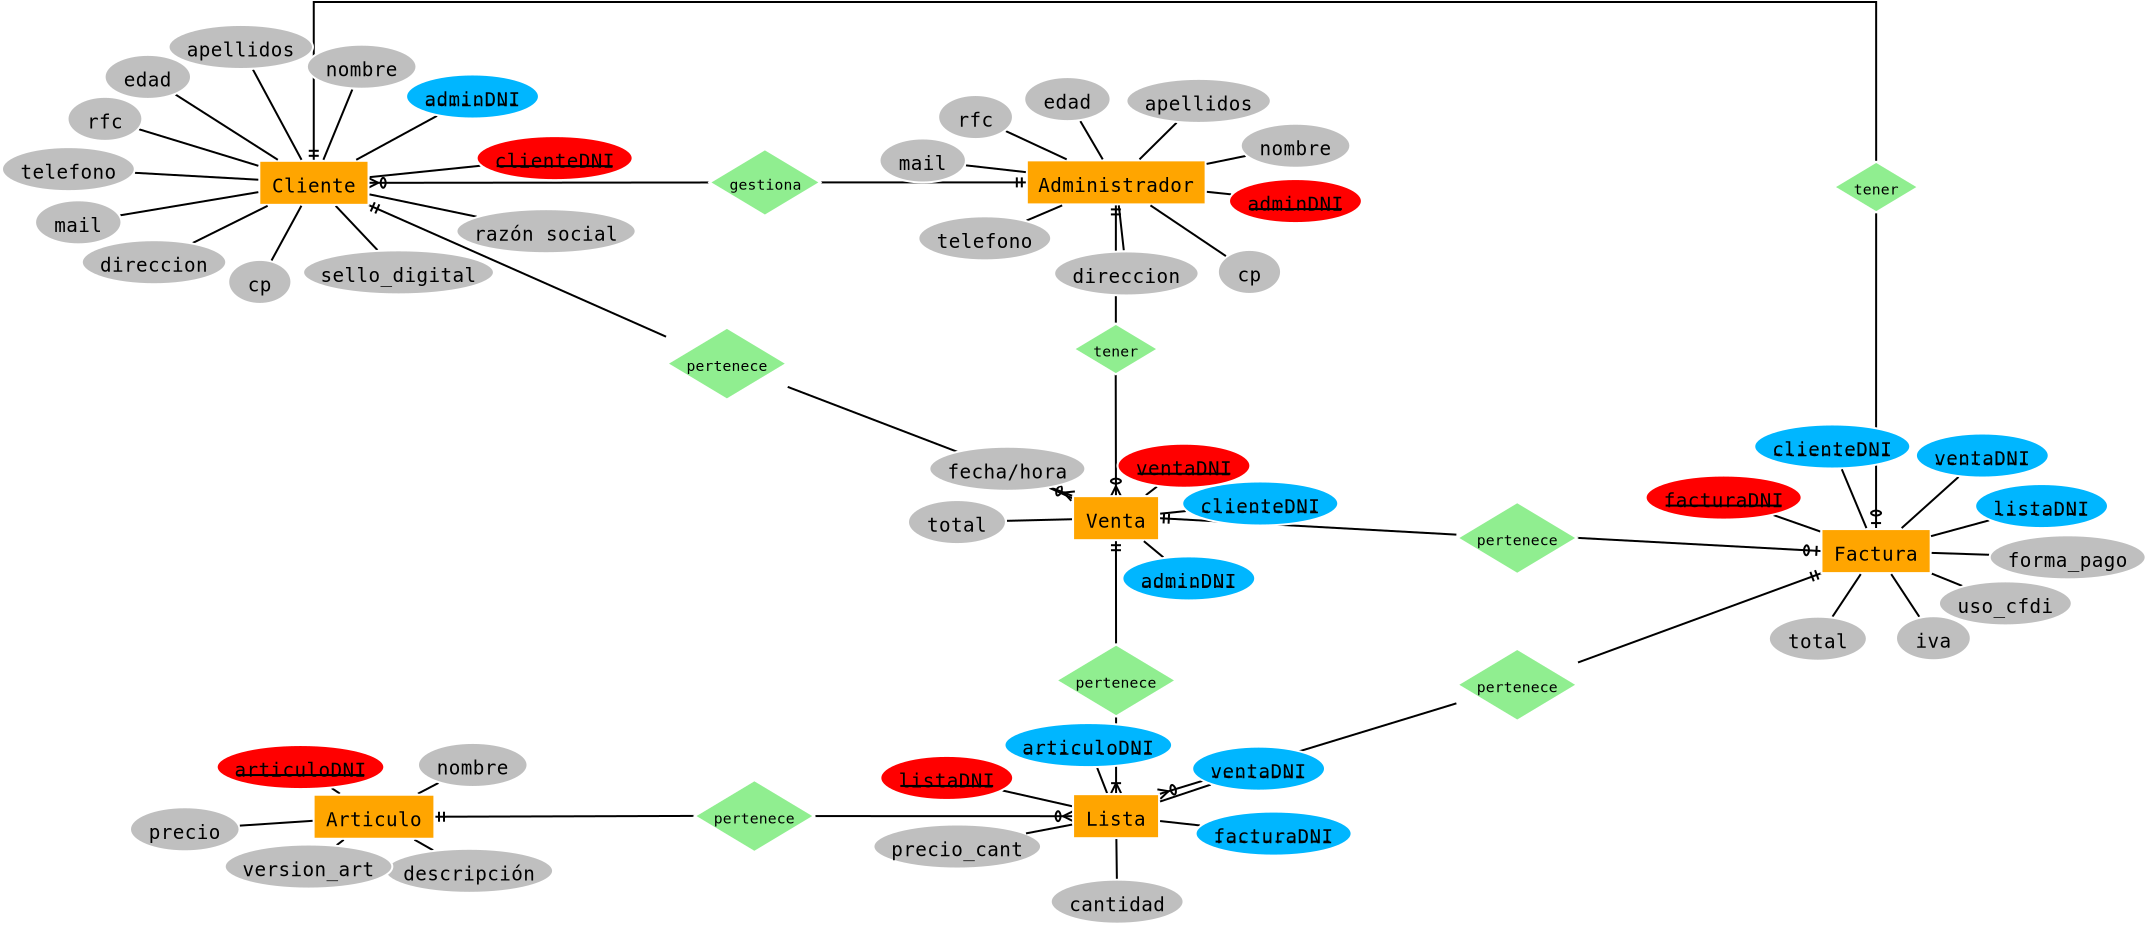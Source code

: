 <?xml version="1.0" encoding="UTF-8"?>
<dia:diagram xmlns:dia="http://www.lysator.liu.se/~alla/dia/">
  <dia:layer name="Fondo" visible="true" active="true">
    <dia:object type="Standard - Line" version="0" id="O0">
      <dia:attribute name="obj_pos">
        <dia:point val="-113.756,-34.309"/>
      </dia:attribute>
      <dia:attribute name="obj_bb">
        <dia:rectangle val="-113.868,-34.64;-96.69,-33.979"/>
      </dia:attribute>
      <dia:attribute name="conn_endpoints">
        <dia:point val="-113.756,-34.309"/>
        <dia:point val="-96.74,-34.33"/>
      </dia:attribute>
      <dia:attribute name="numcp">
        <dia:int val="1"/>
      </dia:attribute>
      <dia:attribute name="line_width">
        <dia:real val="0.1"/>
      </dia:attribute>
      <dia:attribute name="start_arrow">
        <dia:enum val="29"/>
      </dia:attribute>
      <dia:attribute name="start_arrow_length">
        <dia:real val="0.5"/>
      </dia:attribute>
      <dia:attribute name="start_arrow_width">
        <dia:real val="0.5"/>
      </dia:attribute>
      <dia:connections>
        <dia:connection handle="0" to="O98" connection="4"/>
        <dia:connection handle="1" to="O2" connection="8"/>
      </dia:connections>
    </dia:object>
    <dia:object type="Standard - Line" version="0" id="O1">
      <dia:attribute name="obj_pos">
        <dia:point val="-91.12,-34.333"/>
      </dia:attribute>
      <dia:attribute name="obj_bb">
        <dia:rectangle val="-91.17,-34.662;-80.712,-34.0"/>
      </dia:attribute>
      <dia:attribute name="conn_endpoints">
        <dia:point val="-91.12,-34.333"/>
        <dia:point val="-80.824,-34.331"/>
      </dia:attribute>
      <dia:attribute name="numcp">
        <dia:int val="1"/>
      </dia:attribute>
      <dia:attribute name="line_width">
        <dia:real val="0.1"/>
      </dia:attribute>
      <dia:attribute name="end_arrow">
        <dia:enum val="31"/>
      </dia:attribute>
      <dia:attribute name="end_arrow_length">
        <dia:real val="0.5"/>
      </dia:attribute>
      <dia:attribute name="end_arrow_width">
        <dia:real val="0.5"/>
      </dia:attribute>
      <dia:connections>
        <dia:connection handle="0" to="O2" connection="8"/>
        <dia:connection handle="1" to="O77" connection="3"/>
      </dia:connections>
    </dia:object>
    <dia:object type="ER - Relationship" version="0" id="O2">
      <dia:attribute name="obj_pos">
        <dia:point val="-96.69,-35.99"/>
      </dia:attribute>
      <dia:attribute name="obj_bb">
        <dia:rectangle val="-97.04,-36.04;-90.82,-32.628"/>
      </dia:attribute>
      <dia:attribute name="elem_corner">
        <dia:point val="-96.69,-35.99"/>
      </dia:attribute>
      <dia:attribute name="elem_width">
        <dia:real val="5.52"/>
      </dia:attribute>
      <dia:attribute name="elem_height">
        <dia:real val="3.312"/>
      </dia:attribute>
      <dia:attribute name="border_width">
        <dia:real val="0.1"/>
      </dia:attribute>
      <dia:attribute name="border_color">
        <dia:color val="#ffffff"/>
      </dia:attribute>
      <dia:attribute name="inner_color">
        <dia:color val="#90ee90"/>
      </dia:attribute>
      <dia:attribute name="name">
        <dia:string>#gestiona#</dia:string>
      </dia:attribute>
      <dia:attribute name="left_card">
        <dia:string>##</dia:string>
      </dia:attribute>
      <dia:attribute name="right_card">
        <dia:string>##</dia:string>
      </dia:attribute>
      <dia:attribute name="identifying">
        <dia:boolean val="false"/>
      </dia:attribute>
      <dia:attribute name="rotated">
        <dia:boolean val="false"/>
      </dia:attribute>
      <dia:attribute name="font">
        <dia:font family="monospace" style="0" name="Courier"/>
      </dia:attribute>
      <dia:attribute name="font_height">
        <dia:real val="0.92"/>
      </dia:attribute>
    </dia:object>
    <dia:object type="Standard - Line" version="0" id="O3">
      <dia:attribute name="obj_pos">
        <dia:point val="-76.367,-18.643"/>
      </dia:attribute>
      <dia:attribute name="obj_bb">
        <dia:rectangle val="-76.699,-24.792;-76.037,-18.531"/>
      </dia:attribute>
      <dia:attribute name="conn_endpoints">
        <dia:point val="-76.367,-18.643"/>
        <dia:point val="-76.379,-24.742"/>
      </dia:attribute>
      <dia:attribute name="numcp">
        <dia:int val="1"/>
      </dia:attribute>
      <dia:attribute name="line_width">
        <dia:real val="0.1"/>
      </dia:attribute>
      <dia:attribute name="start_arrow">
        <dia:enum val="29"/>
      </dia:attribute>
      <dia:attribute name="start_arrow_length">
        <dia:real val="0.5"/>
      </dia:attribute>
      <dia:attribute name="start_arrow_width">
        <dia:real val="0.5"/>
      </dia:attribute>
      <dia:connections>
        <dia:connection handle="0" to="O56" connection="1"/>
        <dia:connection handle="1" to="O5" connection="6"/>
      </dia:connections>
    </dia:object>
    <dia:object type="Standard - Line" version="0" id="O4">
      <dia:attribute name="obj_pos">
        <dia:point val="-76.377,-27.311"/>
      </dia:attribute>
      <dia:attribute name="obj_bb">
        <dia:rectangle val="-76.702,-33.341;-76.04,-27.261"/>
      </dia:attribute>
      <dia:attribute name="conn_endpoints">
        <dia:point val="-76.377,-27.311"/>
        <dia:point val="-76.371,-33.229"/>
      </dia:attribute>
      <dia:attribute name="numcp">
        <dia:int val="1"/>
      </dia:attribute>
      <dia:attribute name="line_width">
        <dia:real val="0.1"/>
      </dia:attribute>
      <dia:attribute name="end_arrow">
        <dia:enum val="31"/>
      </dia:attribute>
      <dia:attribute name="end_arrow_length">
        <dia:real val="0.5"/>
      </dia:attribute>
      <dia:attribute name="end_arrow_width">
        <dia:real val="0.5"/>
      </dia:attribute>
      <dia:connections>
        <dia:connection handle="0" to="O5" connection="8"/>
        <dia:connection handle="1" to="O77" connection="6"/>
      </dia:connections>
    </dia:object>
    <dia:object type="ER - Relationship" version="0" id="O5">
      <dia:attribute name="obj_pos">
        <dia:point val="-78.479,-27.262"/>
      </dia:attribute>
      <dia:attribute name="obj_bb">
        <dia:rectangle val="-78.829,-27.312;-73.929,-24.692"/>
      </dia:attribute>
      <dia:attribute name="elem_corner">
        <dia:point val="-78.479,-27.262"/>
      </dia:attribute>
      <dia:attribute name="elem_width">
        <dia:real val="4.2"/>
      </dia:attribute>
      <dia:attribute name="elem_height">
        <dia:real val="2.52"/>
      </dia:attribute>
      <dia:attribute name="border_width">
        <dia:real val="0.1"/>
      </dia:attribute>
      <dia:attribute name="border_color">
        <dia:color val="#ffffff"/>
      </dia:attribute>
      <dia:attribute name="inner_color">
        <dia:color val="#90ee90"/>
      </dia:attribute>
      <dia:attribute name="name">
        <dia:string>#tener#</dia:string>
      </dia:attribute>
      <dia:attribute name="left_card">
        <dia:string>##</dia:string>
      </dia:attribute>
      <dia:attribute name="right_card">
        <dia:string>##</dia:string>
      </dia:attribute>
      <dia:attribute name="identifying">
        <dia:boolean val="false"/>
      </dia:attribute>
      <dia:attribute name="rotated">
        <dia:boolean val="false"/>
      </dia:attribute>
      <dia:attribute name="font">
        <dia:font family="monospace" style="0" name="Courier"/>
      </dia:attribute>
      <dia:attribute name="font_height">
        <dia:real val="0.92"/>
      </dia:attribute>
    </dia:object>
    <dia:object type="Standard - Line" version="0" id="O6">
      <dia:attribute name="obj_pos">
        <dia:point val="-113.756,-33.208"/>
      </dia:attribute>
      <dia:attribute name="obj_bb">
        <dia:rectangle val="-113.858,-33.3;-98.795,-26.551"/>
      </dia:attribute>
      <dia:attribute name="conn_endpoints">
        <dia:point val="-113.756,-33.208"/>
        <dia:point val="-98.861,-26.616"/>
      </dia:attribute>
      <dia:attribute name="numcp">
        <dia:int val="1"/>
      </dia:attribute>
      <dia:attribute name="line_width">
        <dia:real val="0.1"/>
      </dia:attribute>
      <dia:attribute name="start_arrow">
        <dia:enum val="31"/>
      </dia:attribute>
      <dia:attribute name="start_arrow_length">
        <dia:real val="0.5"/>
      </dia:attribute>
      <dia:attribute name="start_arrow_width">
        <dia:real val="0.5"/>
      </dia:attribute>
      <dia:connections>
        <dia:connection handle="0" to="O98" connection="7"/>
        <dia:connection handle="1" to="O8" connection="8"/>
      </dia:connections>
    </dia:object>
    <dia:object type="Standard - Line" version="0" id="O7">
      <dia:attribute name="obj_pos">
        <dia:point val="-92.801,-24.116"/>
      </dia:attribute>
      <dia:attribute name="obj_bb">
        <dia:rectangle val="-92.866,-24.18;-78.406,-18.524"/>
      </dia:attribute>
      <dia:attribute name="conn_endpoints">
        <dia:point val="-92.801,-24.116"/>
        <dia:point val="-78.511,-18.643"/>
      </dia:attribute>
      <dia:attribute name="numcp">
        <dia:int val="1"/>
      </dia:attribute>
      <dia:attribute name="line_width">
        <dia:real val="0.1"/>
      </dia:attribute>
      <dia:attribute name="end_arrow">
        <dia:enum val="29"/>
      </dia:attribute>
      <dia:attribute name="end_arrow_length">
        <dia:real val="0.5"/>
      </dia:attribute>
      <dia:attribute name="end_arrow_width">
        <dia:real val="0.5"/>
      </dia:attribute>
      <dia:connections>
        <dia:connection handle="0" to="O8" connection="8"/>
        <dia:connection handle="1" to="O56" connection="0"/>
      </dia:connections>
    </dia:object>
    <dia:object type="ER - Relationship" version="0" id="O8">
      <dia:attribute name="obj_pos">
        <dia:point val="-98.812,-27.064"/>
      </dia:attribute>
      <dia:attribute name="obj_bb">
        <dia:rectangle val="-99.162,-27.114;-92.502,-23.438"/>
      </dia:attribute>
      <dia:attribute name="elem_corner">
        <dia:point val="-98.812,-27.064"/>
      </dia:attribute>
      <dia:attribute name="elem_width">
        <dia:real val="5.96"/>
      </dia:attribute>
      <dia:attribute name="elem_height">
        <dia:real val="3.576"/>
      </dia:attribute>
      <dia:attribute name="border_width">
        <dia:real val="0.1"/>
      </dia:attribute>
      <dia:attribute name="border_color">
        <dia:color val="#ffffff"/>
      </dia:attribute>
      <dia:attribute name="inner_color">
        <dia:color val="#90ee90"/>
      </dia:attribute>
      <dia:attribute name="name">
        <dia:string>#pertenece#</dia:string>
      </dia:attribute>
      <dia:attribute name="left_card">
        <dia:string>##</dia:string>
      </dia:attribute>
      <dia:attribute name="right_card">
        <dia:string>##</dia:string>
      </dia:attribute>
      <dia:attribute name="identifying">
        <dia:boolean val="false"/>
      </dia:attribute>
      <dia:attribute name="rotated">
        <dia:boolean val="false"/>
      </dia:attribute>
      <dia:attribute name="font">
        <dia:font family="monospace" style="0" name="Courier"/>
      </dia:attribute>
      <dia:attribute name="font_height">
        <dia:real val="0.92"/>
      </dia:attribute>
    </dia:object>
    <dia:object type="Standard - Line" version="0" id="O9">
      <dia:attribute name="obj_pos">
        <dia:point val="-110.465,-2.613"/>
      </dia:attribute>
      <dia:attribute name="obj_bb">
        <dia:rectangle val="-110.577,-2.946;-97.389,-2.284"/>
      </dia:attribute>
      <dia:attribute name="conn_endpoints">
        <dia:point val="-110.465,-2.613"/>
        <dia:point val="-97.439,-2.654"/>
      </dia:attribute>
      <dia:attribute name="numcp">
        <dia:int val="1"/>
      </dia:attribute>
      <dia:attribute name="line_width">
        <dia:real val="0.1"/>
      </dia:attribute>
      <dia:attribute name="start_arrow">
        <dia:enum val="31"/>
      </dia:attribute>
      <dia:attribute name="start_arrow_length">
        <dia:real val="0.5"/>
      </dia:attribute>
      <dia:attribute name="start_arrow_width">
        <dia:real val="0.5"/>
      </dia:attribute>
      <dia:connections>
        <dia:connection handle="0" to="O26" connection="4"/>
        <dia:connection handle="1" to="O11" connection="0"/>
      </dia:connections>
    </dia:object>
    <dia:object type="Standard - Line" version="0" id="O10">
      <dia:attribute name="obj_pos">
        <dia:point val="-91.429,-2.652"/>
      </dia:attribute>
      <dia:attribute name="obj_bb">
        <dia:rectangle val="-91.479,-2.972;-78.399,-2.311"/>
      </dia:attribute>
      <dia:attribute name="conn_endpoints">
        <dia:point val="-91.429,-2.652"/>
        <dia:point val="-78.511,-2.641"/>
      </dia:attribute>
      <dia:attribute name="numcp">
        <dia:int val="1"/>
      </dia:attribute>
      <dia:attribute name="line_width">
        <dia:real val="0.1"/>
      </dia:attribute>
      <dia:attribute name="end_arrow">
        <dia:enum val="29"/>
      </dia:attribute>
      <dia:attribute name="end_arrow_length">
        <dia:real val="0.5"/>
      </dia:attribute>
      <dia:attribute name="end_arrow_width">
        <dia:real val="0.5"/>
      </dia:attribute>
      <dia:connections>
        <dia:connection handle="0" to="O11" connection="8"/>
        <dia:connection handle="1" to="O65" connection="3"/>
      </dia:connections>
    </dia:object>
    <dia:object type="ER - Relationship" version="0" id="O11">
      <dia:attribute name="obj_pos">
        <dia:point val="-97.439,-4.442"/>
      </dia:attribute>
      <dia:attribute name="obj_bb">
        <dia:rectangle val="-97.789,-4.492;-91.129,-0.816"/>
      </dia:attribute>
      <dia:attribute name="elem_corner">
        <dia:point val="-97.439,-4.442"/>
      </dia:attribute>
      <dia:attribute name="elem_width">
        <dia:real val="5.96"/>
      </dia:attribute>
      <dia:attribute name="elem_height">
        <dia:real val="3.576"/>
      </dia:attribute>
      <dia:attribute name="border_width">
        <dia:real val="0.1"/>
      </dia:attribute>
      <dia:attribute name="border_color">
        <dia:color val="#ffffff"/>
      </dia:attribute>
      <dia:attribute name="inner_color">
        <dia:color val="#90ee90"/>
      </dia:attribute>
      <dia:attribute name="name">
        <dia:string>#pertenece#</dia:string>
      </dia:attribute>
      <dia:attribute name="left_card">
        <dia:string>##</dia:string>
      </dia:attribute>
      <dia:attribute name="right_card">
        <dia:string>##</dia:string>
      </dia:attribute>
      <dia:attribute name="identifying">
        <dia:boolean val="false"/>
      </dia:attribute>
      <dia:attribute name="rotated">
        <dia:boolean val="false"/>
      </dia:attribute>
      <dia:attribute name="font">
        <dia:font family="monospace" style="0" name="Courier"/>
      </dia:attribute>
      <dia:attribute name="font_height">
        <dia:real val="0.92"/>
      </dia:attribute>
    </dia:object>
    <dia:object type="Standard - Line" version="0" id="O12">
      <dia:attribute name="obj_pos">
        <dia:point val="-41.092,-15.895"/>
      </dia:attribute>
      <dia:attribute name="obj_bb">
        <dia:rectangle val="-53.389,-16.61;-40.98,-15.594"/>
      </dia:attribute>
      <dia:attribute name="conn_endpoints">
        <dia:point val="-41.092,-15.895"/>
        <dia:point val="-53.336,-16.557"/>
      </dia:attribute>
      <dia:attribute name="numcp">
        <dia:int val="1"/>
      </dia:attribute>
      <dia:attribute name="line_width">
        <dia:real val="0.1"/>
      </dia:attribute>
      <dia:attribute name="start_arrow">
        <dia:enum val="30"/>
      </dia:attribute>
      <dia:attribute name="start_arrow_length">
        <dia:real val="0.5"/>
      </dia:attribute>
      <dia:attribute name="start_arrow_width">
        <dia:real val="0.5"/>
      </dia:attribute>
      <dia:connections>
        <dia:connection handle="0" to="O37" connection="3"/>
        <dia:connection handle="1" to="O14" connection="4"/>
      </dia:connections>
    </dia:object>
    <dia:object type="Standard - Line" version="0" id="O13">
      <dia:attribute name="obj_pos">
        <dia:point val="-59.346,-16.724"/>
      </dia:attribute>
      <dia:attribute name="obj_bb">
        <dia:rectangle val="-74.335,-17.842;-59.294,-16.671"/>
      </dia:attribute>
      <dia:attribute name="conn_endpoints">
        <dia:point val="-59.346,-16.724"/>
        <dia:point val="-74.223,-17.542"/>
      </dia:attribute>
      <dia:attribute name="numcp">
        <dia:int val="1"/>
      </dia:attribute>
      <dia:attribute name="line_width">
        <dia:real val="0.1"/>
      </dia:attribute>
      <dia:attribute name="end_arrow">
        <dia:enum val="31"/>
      </dia:attribute>
      <dia:attribute name="end_arrow_length">
        <dia:real val="0.5"/>
      </dia:attribute>
      <dia:attribute name="end_arrow_width">
        <dia:real val="0.5"/>
      </dia:attribute>
      <dia:connections>
        <dia:connection handle="0" to="O14" connection="8"/>
        <dia:connection handle="1" to="O56" connection="4"/>
      </dia:connections>
    </dia:object>
    <dia:object type="ER - Relationship" version="0" id="O14">
      <dia:attribute name="obj_pos">
        <dia:point val="-59.296,-18.345"/>
      </dia:attribute>
      <dia:attribute name="obj_bb">
        <dia:rectangle val="-59.646,-18.395;-52.986,-14.719"/>
      </dia:attribute>
      <dia:attribute name="elem_corner">
        <dia:point val="-59.296,-18.345"/>
      </dia:attribute>
      <dia:attribute name="elem_width">
        <dia:real val="5.96"/>
      </dia:attribute>
      <dia:attribute name="elem_height">
        <dia:real val="3.576"/>
      </dia:attribute>
      <dia:attribute name="border_width">
        <dia:real val="0.1"/>
      </dia:attribute>
      <dia:attribute name="border_color">
        <dia:color val="#ffffff"/>
      </dia:attribute>
      <dia:attribute name="inner_color">
        <dia:color val="#90ee90"/>
      </dia:attribute>
      <dia:attribute name="name">
        <dia:string>#pertenece#</dia:string>
      </dia:attribute>
      <dia:attribute name="left_card">
        <dia:string>##</dia:string>
      </dia:attribute>
      <dia:attribute name="right_card">
        <dia:string>##</dia:string>
      </dia:attribute>
      <dia:attribute name="identifying">
        <dia:boolean val="false"/>
      </dia:attribute>
      <dia:attribute name="rotated">
        <dia:boolean val="false"/>
      </dia:attribute>
      <dia:attribute name="font">
        <dia:font family="monospace" style="0" name="Courier"/>
      </dia:attribute>
      <dia:attribute name="font_height">
        <dia:real val="0.92"/>
      </dia:attribute>
    </dia:object>
    <dia:object type="ER - Relationship" version="0" id="O15">
      <dia:attribute name="obj_pos">
        <dia:point val="-40.463,-35.361"/>
      </dia:attribute>
      <dia:attribute name="obj_bb">
        <dia:rectangle val="-40.813,-35.411;-35.913,-32.791"/>
      </dia:attribute>
      <dia:attribute name="elem_corner">
        <dia:point val="-40.463,-35.361"/>
      </dia:attribute>
      <dia:attribute name="elem_width">
        <dia:real val="4.2"/>
      </dia:attribute>
      <dia:attribute name="elem_height">
        <dia:real val="2.52"/>
      </dia:attribute>
      <dia:attribute name="border_width">
        <dia:real val="0.1"/>
      </dia:attribute>
      <dia:attribute name="border_color">
        <dia:color val="#ffffff"/>
      </dia:attribute>
      <dia:attribute name="inner_color">
        <dia:color val="#90ee90"/>
      </dia:attribute>
      <dia:attribute name="name">
        <dia:string>#tener#</dia:string>
      </dia:attribute>
      <dia:attribute name="left_card">
        <dia:string>##</dia:string>
      </dia:attribute>
      <dia:attribute name="right_card">
        <dia:string>##</dia:string>
      </dia:attribute>
      <dia:attribute name="identifying">
        <dia:boolean val="false"/>
      </dia:attribute>
      <dia:attribute name="rotated">
        <dia:boolean val="false"/>
      </dia:attribute>
      <dia:attribute name="font">
        <dia:font family="monospace" style="0" name="Courier"/>
      </dia:attribute>
      <dia:attribute name="font_height">
        <dia:real val="0.92"/>
      </dia:attribute>
    </dia:object>
    <dia:object type="Standard - Line" version="0" id="O16">
      <dia:attribute name="obj_pos">
        <dia:point val="-74.223,-3.742"/>
      </dia:attribute>
      <dia:attribute name="obj_bb">
        <dia:rectangle val="-74.33,-8.354;-59.284,-3.587"/>
      </dia:attribute>
      <dia:attribute name="conn_endpoints">
        <dia:point val="-74.223,-3.742"/>
        <dia:point val="-59.346,-8.291"/>
      </dia:attribute>
      <dia:attribute name="numcp">
        <dia:int val="1"/>
      </dia:attribute>
      <dia:attribute name="line_width">
        <dia:real val="0.1"/>
      </dia:attribute>
      <dia:attribute name="start_arrow">
        <dia:enum val="29"/>
      </dia:attribute>
      <dia:attribute name="start_arrow_length">
        <dia:real val="0.5"/>
      </dia:attribute>
      <dia:attribute name="start_arrow_width">
        <dia:real val="0.5"/>
      </dia:attribute>
      <dia:connections>
        <dia:connection handle="0" to="O65" connection="2"/>
        <dia:connection handle="1" to="O18" connection="8"/>
      </dia:connections>
    </dia:object>
    <dia:object type="Standard - Line" version="0" id="O17">
      <dia:attribute name="obj_pos">
        <dia:point val="-53.286,-10.327"/>
      </dia:attribute>
      <dia:attribute name="obj_bb">
        <dia:rectangle val="-53.35,-14.92;-40.987,-10.263"/>
      </dia:attribute>
      <dia:attribute name="conn_endpoints">
        <dia:point val="-53.286,-10.327"/>
        <dia:point val="-41.092,-14.793"/>
      </dia:attribute>
      <dia:attribute name="numcp">
        <dia:int val="1"/>
      </dia:attribute>
      <dia:attribute name="line_width">
        <dia:real val="0.1"/>
      </dia:attribute>
      <dia:attribute name="end_arrow">
        <dia:enum val="31"/>
      </dia:attribute>
      <dia:attribute name="end_arrow_length">
        <dia:real val="0.5"/>
      </dia:attribute>
      <dia:attribute name="end_arrow_width">
        <dia:real val="0.5"/>
      </dia:attribute>
      <dia:connections>
        <dia:connection handle="0" to="O18" connection="8"/>
        <dia:connection handle="1" to="O37" connection="5"/>
      </dia:connections>
    </dia:object>
    <dia:object type="ER - Relationship" version="0" id="O18">
      <dia:attribute name="obj_pos">
        <dia:point val="-59.296,-11.006"/>
      </dia:attribute>
      <dia:attribute name="obj_bb">
        <dia:rectangle val="-59.646,-11.056;-52.986,-7.38"/>
      </dia:attribute>
      <dia:attribute name="elem_corner">
        <dia:point val="-59.296,-11.006"/>
      </dia:attribute>
      <dia:attribute name="elem_width">
        <dia:real val="5.96"/>
      </dia:attribute>
      <dia:attribute name="elem_height">
        <dia:real val="3.576"/>
      </dia:attribute>
      <dia:attribute name="border_width">
        <dia:real val="0.1"/>
      </dia:attribute>
      <dia:attribute name="border_color">
        <dia:color val="#ffffff"/>
      </dia:attribute>
      <dia:attribute name="inner_color">
        <dia:color val="#90ee90"/>
      </dia:attribute>
      <dia:attribute name="name">
        <dia:string>#pertenece#</dia:string>
      </dia:attribute>
      <dia:attribute name="left_card">
        <dia:string>##</dia:string>
      </dia:attribute>
      <dia:attribute name="right_card">
        <dia:string>##</dia:string>
      </dia:attribute>
      <dia:attribute name="identifying">
        <dia:boolean val="false"/>
      </dia:attribute>
      <dia:attribute name="rotated">
        <dia:boolean val="false"/>
      </dia:attribute>
      <dia:attribute name="font">
        <dia:font family="monospace" style="0" name="Courier"/>
      </dia:attribute>
      <dia:attribute name="font_height">
        <dia:real val="0.92"/>
      </dia:attribute>
    </dia:object>
    <dia:object type="Standard - Line" version="0" id="O19">
      <dia:attribute name="obj_pos">
        <dia:point val="-76.367,-16.441"/>
      </dia:attribute>
      <dia:attribute name="obj_bb">
        <dia:rectangle val="-76.698,-16.552;-76.037,-11.223"/>
      </dia:attribute>
      <dia:attribute name="conn_endpoints">
        <dia:point val="-76.367,-16.441"/>
        <dia:point val="-76.371,-11.273"/>
      </dia:attribute>
      <dia:attribute name="numcp">
        <dia:int val="1"/>
      </dia:attribute>
      <dia:attribute name="line_width">
        <dia:real val="0.1"/>
      </dia:attribute>
      <dia:attribute name="start_arrow">
        <dia:enum val="31"/>
      </dia:attribute>
      <dia:attribute name="start_arrow_length">
        <dia:real val="0.5"/>
      </dia:attribute>
      <dia:attribute name="start_arrow_width">
        <dia:real val="0.5"/>
      </dia:attribute>
      <dia:connections>
        <dia:connection handle="0" to="O56" connection="6"/>
        <dia:connection handle="1" to="O21" connection="8"/>
      </dia:connections>
    </dia:object>
    <dia:object type="Standard - Line" version="0" id="O20">
      <dia:attribute name="obj_pos">
        <dia:point val="-76.371,-7.597"/>
      </dia:attribute>
      <dia:attribute name="obj_bb">
        <dia:rectangle val="-76.699,-7.647;-76.037,-3.679"/>
      </dia:attribute>
      <dia:attribute name="conn_endpoints">
        <dia:point val="-76.371,-7.597"/>
        <dia:point val="-76.368,-3.791"/>
      </dia:attribute>
      <dia:attribute name="numcp">
        <dia:int val="1"/>
      </dia:attribute>
      <dia:attribute name="line_width">
        <dia:real val="0.1"/>
      </dia:attribute>
      <dia:attribute name="end_arrow">
        <dia:enum val="28"/>
      </dia:attribute>
      <dia:attribute name="end_arrow_length">
        <dia:real val="0.5"/>
      </dia:attribute>
      <dia:attribute name="end_arrow_width">
        <dia:real val="0.5"/>
      </dia:attribute>
      <dia:connections>
        <dia:connection handle="0" to="O21" connection="8"/>
        <dia:connection handle="1" to="O65" connection="8"/>
      </dia:connections>
    </dia:object>
    <dia:object type="ER - Relationship" version="0" id="O21">
      <dia:attribute name="obj_pos">
        <dia:point val="-79.352,-11.223"/>
      </dia:attribute>
      <dia:attribute name="obj_bb">
        <dia:rectangle val="-79.702,-11.273;-73.042,-7.597"/>
      </dia:attribute>
      <dia:attribute name="elem_corner">
        <dia:point val="-79.352,-11.223"/>
      </dia:attribute>
      <dia:attribute name="elem_width">
        <dia:real val="5.96"/>
      </dia:attribute>
      <dia:attribute name="elem_height">
        <dia:real val="3.576"/>
      </dia:attribute>
      <dia:attribute name="border_width">
        <dia:real val="0.1"/>
      </dia:attribute>
      <dia:attribute name="border_color">
        <dia:color val="#ffffff"/>
      </dia:attribute>
      <dia:attribute name="inner_color">
        <dia:color val="#90ee90"/>
      </dia:attribute>
      <dia:attribute name="name">
        <dia:string>#pertenece#</dia:string>
      </dia:attribute>
      <dia:attribute name="left_card">
        <dia:string>##</dia:string>
      </dia:attribute>
      <dia:attribute name="right_card">
        <dia:string>##</dia:string>
      </dia:attribute>
      <dia:attribute name="identifying">
        <dia:boolean val="false"/>
      </dia:attribute>
      <dia:attribute name="rotated">
        <dia:boolean val="false"/>
      </dia:attribute>
      <dia:attribute name="font">
        <dia:font family="monospace" style="0" name="Courier"/>
      </dia:attribute>
      <dia:attribute name="font_height">
        <dia:real val="0.92"/>
      </dia:attribute>
    </dia:object>
    <dia:group>
      <dia:object type="Standard - Line" version="0" id="O22">
        <dia:attribute name="obj_pos">
          <dia:point val="-111.279,-3.764"/>
        </dia:attribute>
        <dia:attribute name="obj_bb">
          <dia:rectangle val="-111.346,-4.374;-110.176,-3.697"/>
        </dia:attribute>
        <dia:attribute name="conn_endpoints">
          <dia:point val="-111.279,-3.764"/>
          <dia:point val="-110.244,-4.306"/>
        </dia:attribute>
        <dia:attribute name="numcp">
          <dia:int val="1"/>
        </dia:attribute>
        <dia:attribute name="line_width">
          <dia:real val="0.1"/>
        </dia:attribute>
        <dia:connections>
          <dia:connection handle="0" to="O26" connection="8"/>
          <dia:connection handle="1" to="O28" connection="8"/>
        </dia:connections>
      </dia:object>
      <dia:object type="Standard - Line" version="0" id="O23">
        <dia:attribute name="obj_pos">
          <dia:point val="-115.179,-3.764"/>
        </dia:attribute>
        <dia:attribute name="obj_bb">
          <dia:rectangle val="-115.663,-4.113;-115.109,-3.694"/>
        </dia:attribute>
        <dia:attribute name="conn_endpoints">
          <dia:point val="-115.179,-3.764"/>
          <dia:point val="-115.594,-4.044"/>
        </dia:attribute>
        <dia:attribute name="numcp">
          <dia:int val="1"/>
        </dia:attribute>
        <dia:attribute name="line_width">
          <dia:real val="0.1"/>
        </dia:attribute>
        <dia:connections>
          <dia:connection handle="0" to="O26" connection="8"/>
          <dia:connection handle="1" to="O27" connection="8"/>
        </dia:connections>
      </dia:object>
      <dia:object type="Standard - Line" version="0" id="O24">
        <dia:attribute name="obj_pos">
          <dia:point val="-111.457,-1.467"/>
        </dia:attribute>
        <dia:attribute name="obj_bb">
          <dia:rectangle val="-111.526,-1.535;-110.449,-0.865"/>
        </dia:attribute>
        <dia:attribute name="conn_endpoints">
          <dia:point val="-111.457,-1.467"/>
          <dia:point val="-110.517,-0.933"/>
        </dia:attribute>
        <dia:attribute name="numcp">
          <dia:int val="1"/>
        </dia:attribute>
        <dia:attribute name="line_width">
          <dia:real val="0.1"/>
        </dia:attribute>
        <dia:connections>
          <dia:connection handle="0" to="O26" connection="8"/>
          <dia:connection handle="1" to="O29" connection="8"/>
        </dia:connections>
      </dia:object>
      <dia:object type="Standard - Line" version="0" id="O25">
        <dia:attribute name="obj_pos">
          <dia:point val="-114.989,-1.462"/>
        </dia:attribute>
        <dia:attribute name="obj_bb">
          <dia:rectangle val="-115.413,-1.532;-114.919,-1.123"/>
        </dia:attribute>
        <dia:attribute name="conn_endpoints">
          <dia:point val="-114.989,-1.462"/>
          <dia:point val="-115.343,-1.193"/>
        </dia:attribute>
        <dia:attribute name="numcp">
          <dia:int val="1"/>
        </dia:attribute>
        <dia:attribute name="line_width">
          <dia:real val="0.1"/>
        </dia:attribute>
        <dia:connections>
          <dia:connection handle="0" to="O26" connection="8"/>
          <dia:connection handle="1" to="O30" connection="8"/>
        </dia:connections>
      </dia:object>
      <dia:object type="ER - Entity" version="0" id="O26">
        <dia:attribute name="obj_pos">
          <dia:point val="-116.485,-3.714"/>
        </dia:attribute>
        <dia:attribute name="obj_bb">
          <dia:rectangle val="-116.535,-3.764;-110.415,-1.462"/>
        </dia:attribute>
        <dia:attribute name="elem_corner">
          <dia:point val="-116.485,-3.714"/>
        </dia:attribute>
        <dia:attribute name="elem_width">
          <dia:real val="6.02"/>
        </dia:attribute>
        <dia:attribute name="elem_height">
          <dia:real val="2.202"/>
        </dia:attribute>
        <dia:attribute name="border_width">
          <dia:real val="0.1"/>
        </dia:attribute>
        <dia:attribute name="border_color">
          <dia:color val="#ffffff"/>
        </dia:attribute>
        <dia:attribute name="inner_color">
          <dia:color val="#ffa500"/>
        </dia:attribute>
        <dia:attribute name="name">
          <dia:string>#Articulo#</dia:string>
        </dia:attribute>
        <dia:attribute name="weak">
          <dia:boolean val="false"/>
        </dia:attribute>
        <dia:attribute name="associative">
          <dia:boolean val="false"/>
        </dia:attribute>
        <dia:attribute name="font">
          <dia:font family="monospace" style="0" name="Courier"/>
        </dia:attribute>
        <dia:attribute name="font_height">
          <dia:real val="1.202"/>
        </dia:attribute>
      </dia:object>
      <dia:object type="ER - Attribute" version="0" id="O27">
        <dia:attribute name="obj_pos">
          <dia:point val="-121.33,-6.199"/>
        </dia:attribute>
        <dia:attribute name="obj_bb">
          <dia:rectangle val="-121.38,-6.248;-112.927,-3.946"/>
        </dia:attribute>
        <dia:attribute name="elem_corner">
          <dia:point val="-121.33,-6.199"/>
        </dia:attribute>
        <dia:attribute name="elem_width">
          <dia:real val="8.352"/>
        </dia:attribute>
        <dia:attribute name="elem_height">
          <dia:real val="2.202"/>
        </dia:attribute>
        <dia:attribute name="border_width">
          <dia:real val="0.1"/>
        </dia:attribute>
        <dia:attribute name="border_color">
          <dia:color val="#ffffff"/>
        </dia:attribute>
        <dia:attribute name="inner_color">
          <dia:color val="#ff0000"/>
        </dia:attribute>
        <dia:attribute name="name">
          <dia:string>#articuloDNI#</dia:string>
        </dia:attribute>
        <dia:attribute name="key">
          <dia:boolean val="true"/>
        </dia:attribute>
        <dia:attribute name="weak_key">
          <dia:boolean val="false"/>
        </dia:attribute>
        <dia:attribute name="derived">
          <dia:boolean val="false"/>
        </dia:attribute>
        <dia:attribute name="multivalued">
          <dia:boolean val="false"/>
        </dia:attribute>
        <dia:attribute name="font">
          <dia:font family="monospace" style="0" name="Courier"/>
        </dia:attribute>
        <dia:attribute name="font_height">
          <dia:real val="1.202"/>
        </dia:attribute>
      </dia:object>
      <dia:object type="ER - Attribute" version="0" id="O28">
        <dia:attribute name="obj_pos">
          <dia:point val="-111.267,-6.303"/>
        </dia:attribute>
        <dia:attribute name="obj_bb">
          <dia:rectangle val="-111.317,-6.353;-105.752,-4.051"/>
        </dia:attribute>
        <dia:attribute name="elem_corner">
          <dia:point val="-111.267,-6.303"/>
        </dia:attribute>
        <dia:attribute name="elem_width">
          <dia:real val="5.465"/>
        </dia:attribute>
        <dia:attribute name="elem_height">
          <dia:real val="2.202"/>
        </dia:attribute>
        <dia:attribute name="border_width">
          <dia:real val="0.1"/>
        </dia:attribute>
        <dia:attribute name="border_color">
          <dia:color val="#ffffff"/>
        </dia:attribute>
        <dia:attribute name="inner_color">
          <dia:color val="#bfbfbf"/>
        </dia:attribute>
        <dia:attribute name="name">
          <dia:string>#nombre#</dia:string>
        </dia:attribute>
        <dia:attribute name="key">
          <dia:boolean val="false"/>
        </dia:attribute>
        <dia:attribute name="weak_key">
          <dia:boolean val="false"/>
        </dia:attribute>
        <dia:attribute name="derived">
          <dia:boolean val="false"/>
        </dia:attribute>
        <dia:attribute name="multivalued">
          <dia:boolean val="false"/>
        </dia:attribute>
        <dia:attribute name="font">
          <dia:font family="monospace" style="0" name="Courier"/>
        </dia:attribute>
        <dia:attribute name="font_height">
          <dia:real val="1.202"/>
        </dia:attribute>
      </dia:object>
      <dia:object type="ER - Attribute" version="0" id="O29">
        <dia:attribute name="obj_pos">
          <dia:point val="-112.891,-1.01"/>
        </dia:attribute>
        <dia:attribute name="obj_bb">
          <dia:rectangle val="-112.941,-1.06;-104.488,1.242"/>
        </dia:attribute>
        <dia:attribute name="elem_corner">
          <dia:point val="-112.891,-1.01"/>
        </dia:attribute>
        <dia:attribute name="elem_width">
          <dia:real val="8.352"/>
        </dia:attribute>
        <dia:attribute name="elem_height">
          <dia:real val="2.202"/>
        </dia:attribute>
        <dia:attribute name="border_width">
          <dia:real val="0.1"/>
        </dia:attribute>
        <dia:attribute name="border_color">
          <dia:color val="#ffffff"/>
        </dia:attribute>
        <dia:attribute name="inner_color">
          <dia:color val="#bfbfbf"/>
        </dia:attribute>
        <dia:attribute name="name">
          <dia:string>#descripción#</dia:string>
        </dia:attribute>
        <dia:attribute name="key">
          <dia:boolean val="false"/>
        </dia:attribute>
        <dia:attribute name="weak_key">
          <dia:boolean val="false"/>
        </dia:attribute>
        <dia:attribute name="derived">
          <dia:boolean val="false"/>
        </dia:attribute>
        <dia:attribute name="multivalued">
          <dia:boolean val="false"/>
        </dia:attribute>
        <dia:attribute name="font">
          <dia:font family="monospace" style="0" name="Courier"/>
        </dia:attribute>
        <dia:attribute name="font_height">
          <dia:real val="1.202"/>
        </dia:attribute>
      </dia:object>
      <dia:object type="ER - Attribute" version="0" id="O30">
        <dia:attribute name="obj_pos">
          <dia:point val="-120.928,-1.223"/>
        </dia:attribute>
        <dia:attribute name="obj_bb">
          <dia:rectangle val="-120.978,-1.273;-112.525,1.029"/>
        </dia:attribute>
        <dia:attribute name="elem_corner">
          <dia:point val="-120.928,-1.223"/>
        </dia:attribute>
        <dia:attribute name="elem_width">
          <dia:real val="8.352"/>
        </dia:attribute>
        <dia:attribute name="elem_height">
          <dia:real val="2.202"/>
        </dia:attribute>
        <dia:attribute name="border_width">
          <dia:real val="0.1"/>
        </dia:attribute>
        <dia:attribute name="border_color">
          <dia:color val="#ffffff"/>
        </dia:attribute>
        <dia:attribute name="inner_color">
          <dia:color val="#bfbfbf"/>
        </dia:attribute>
        <dia:attribute name="name">
          <dia:string>#version_art#</dia:string>
        </dia:attribute>
        <dia:attribute name="key">
          <dia:boolean val="false"/>
        </dia:attribute>
        <dia:attribute name="weak_key">
          <dia:boolean val="false"/>
        </dia:attribute>
        <dia:attribute name="derived">
          <dia:boolean val="false"/>
        </dia:attribute>
        <dia:attribute name="multivalued">
          <dia:boolean val="false"/>
        </dia:attribute>
        <dia:attribute name="font">
          <dia:font family="monospace" style="0" name="Courier"/>
        </dia:attribute>
        <dia:attribute name="font_height">
          <dia:real val="1.202"/>
        </dia:attribute>
      </dia:object>
      <dia:object type="ER - Attribute" version="0" id="O31">
        <dia:attribute name="obj_pos">
          <dia:point val="-125.666,-3.087"/>
        </dia:attribute>
        <dia:attribute name="obj_bb">
          <dia:rectangle val="-125.716,-3.137;-120.151,-0.835"/>
        </dia:attribute>
        <dia:attribute name="elem_corner">
          <dia:point val="-125.666,-3.087"/>
        </dia:attribute>
        <dia:attribute name="elem_width">
          <dia:real val="5.465"/>
        </dia:attribute>
        <dia:attribute name="elem_height">
          <dia:real val="2.202"/>
        </dia:attribute>
        <dia:attribute name="border_width">
          <dia:real val="0.1"/>
        </dia:attribute>
        <dia:attribute name="border_color">
          <dia:color val="#ffffff"/>
        </dia:attribute>
        <dia:attribute name="inner_color">
          <dia:color val="#bfbfbf"/>
        </dia:attribute>
        <dia:attribute name="name">
          <dia:string>#precio#</dia:string>
        </dia:attribute>
        <dia:attribute name="key">
          <dia:boolean val="false"/>
        </dia:attribute>
        <dia:attribute name="weak_key">
          <dia:boolean val="false"/>
        </dia:attribute>
        <dia:attribute name="derived">
          <dia:boolean val="false"/>
        </dia:attribute>
        <dia:attribute name="multivalued">
          <dia:boolean val="false"/>
        </dia:attribute>
        <dia:attribute name="font">
          <dia:font family="monospace" style="0" name="Courier"/>
        </dia:attribute>
        <dia:attribute name="font_height">
          <dia:real val="1.202"/>
        </dia:attribute>
      </dia:object>
      <dia:object type="Standard - Line" version="0" id="O32">
        <dia:attribute name="obj_pos">
          <dia:point val="-120.187,-2.168"/>
        </dia:attribute>
        <dia:attribute name="obj_bb">
          <dia:rectangle val="-120.24,-2.463;-116.482,-2.115"/>
        </dia:attribute>
        <dia:attribute name="conn_endpoints">
          <dia:point val="-120.187,-2.168"/>
          <dia:point val="-116.535,-2.41"/>
        </dia:attribute>
        <dia:attribute name="numcp">
          <dia:int val="1"/>
        </dia:attribute>
        <dia:attribute name="line_width">
          <dia:real val="0.1"/>
        </dia:attribute>
        <dia:connections>
          <dia:connection handle="0" to="O31" connection="8"/>
          <dia:connection handle="1" to="O26" connection="8"/>
        </dia:connections>
      </dia:object>
    </dia:group>
    <dia:object type="Standard - ZigZagLine" version="1" id="O33">
      <dia:attribute name="obj_pos">
        <dia:point val="-38.363,-35.411"/>
      </dia:attribute>
      <dia:attribute name="obj_bb">
        <dia:rectangle val="-116.808,-43.4;-38.313,-35.298"/>
      </dia:attribute>
      <dia:attribute name="orth_points">
        <dia:point val="-38.363,-35.411"/>
        <dia:point val="-38.363,-43.35"/>
        <dia:point val="-116.477,-43.35"/>
        <dia:point val="-116.477,-35.41"/>
      </dia:attribute>
      <dia:attribute name="orth_orient">
        <dia:enum val="1"/>
        <dia:enum val="0"/>
        <dia:enum val="1"/>
      </dia:attribute>
      <dia:attribute name="autorouting">
        <dia:boolean val="false"/>
      </dia:attribute>
      <dia:attribute name="end_arrow">
        <dia:enum val="31"/>
      </dia:attribute>
      <dia:attribute name="end_arrow_length">
        <dia:real val="0.5"/>
      </dia:attribute>
      <dia:attribute name="end_arrow_width">
        <dia:real val="0.5"/>
      </dia:attribute>
      <dia:connections>
        <dia:connection handle="0" to="O15" connection="8"/>
        <dia:connection handle="1" to="O98" connection="1"/>
      </dia:connections>
    </dia:object>
    <dia:object type="Standard - Line" version="0" id="O34">
      <dia:attribute name="obj_pos">
        <dia:point val="-38.364,-32.791"/>
      </dia:attribute>
      <dia:attribute name="obj_bb">
        <dia:rectangle val="-38.701,-32.842;-38.039,-16.932"/>
      </dia:attribute>
      <dia:attribute name="conn_endpoints">
        <dia:point val="-38.364,-32.791"/>
        <dia:point val="-38.37,-17.044"/>
      </dia:attribute>
      <dia:attribute name="numcp">
        <dia:int val="1"/>
      </dia:attribute>
      <dia:attribute name="end_arrow">
        <dia:enum val="30"/>
      </dia:attribute>
      <dia:attribute name="end_arrow_length">
        <dia:real val="0.5"/>
      </dia:attribute>
      <dia:attribute name="end_arrow_width">
        <dia:real val="0.5"/>
      </dia:attribute>
      <dia:connections>
        <dia:connection handle="0" to="O15" connection="8"/>
        <dia:connection handle="1" to="O37" connection="8"/>
      </dia:connections>
    </dia:object>
    <dia:group>
      <dia:object type="Standard - Line" version="0" id="O35">
        <dia:attribute name="obj_pos">
          <dia:point val="-41.141,-16.867"/>
        </dia:attribute>
        <dia:attribute name="obj_bb">
          <dia:rectangle val="-43.571,-17.761;-41.078,-16.803"/>
        </dia:attribute>
        <dia:attribute name="conn_endpoints">
          <dia:point val="-41.141,-16.867"/>
          <dia:point val="-43.508,-17.697"/>
        </dia:attribute>
        <dia:attribute name="numcp">
          <dia:int val="1"/>
        </dia:attribute>
        <dia:attribute name="line_width">
          <dia:real val="0.1"/>
        </dia:attribute>
        <dia:connections>
          <dia:connection handle="0" to="O37" connection="8"/>
          <dia:connection handle="1" to="O38" connection="8"/>
        </dia:connections>
      </dia:object>
      <dia:object type="Standard - Line" version="0" id="O36">
        <dia:attribute name="obj_pos">
          <dia:point val="-35.602,-14.775"/>
        </dia:attribute>
        <dia:attribute name="obj_bb">
          <dia:rectangle val="-35.667,-14.84;-33.989,-14.084"/>
        </dia:attribute>
        <dia:attribute name="conn_endpoints">
          <dia:point val="-35.602,-14.775"/>
          <dia:point val="-34.054,-14.149"/>
        </dia:attribute>
        <dia:attribute name="numcp">
          <dia:int val="1"/>
        </dia:attribute>
        <dia:attribute name="line_width">
          <dia:real val="0.1"/>
        </dia:attribute>
        <dia:connections>
          <dia:connection handle="0" to="O37" connection="8"/>
          <dia:connection handle="1" to="O39" connection="8"/>
        </dia:connections>
      </dia:object>
      <dia:object type="ER - Entity" version="0" id="O37">
        <dia:attribute name="obj_pos">
          <dia:point val="-41.092,-16.996"/>
        </dia:attribute>
        <dia:attribute name="obj_bb">
          <dia:rectangle val="-41.142,-17.046;-35.599,-14.743"/>
        </dia:attribute>
        <dia:attribute name="elem_corner">
          <dia:point val="-41.092,-16.996"/>
        </dia:attribute>
        <dia:attribute name="elem_width">
          <dia:real val="5.442"/>
        </dia:attribute>
        <dia:attribute name="elem_height">
          <dia:real val="2.202"/>
        </dia:attribute>
        <dia:attribute name="border_width">
          <dia:real val="0.1"/>
        </dia:attribute>
        <dia:attribute name="border_color">
          <dia:color val="#ffffff"/>
        </dia:attribute>
        <dia:attribute name="inner_color">
          <dia:color val="#ffa500"/>
        </dia:attribute>
        <dia:attribute name="name">
          <dia:string>#Factura#</dia:string>
        </dia:attribute>
        <dia:attribute name="weak">
          <dia:boolean val="false"/>
        </dia:attribute>
        <dia:attribute name="associative">
          <dia:boolean val="false"/>
        </dia:attribute>
        <dia:attribute name="font">
          <dia:font family="monospace" style="0" name="Courier"/>
        </dia:attribute>
        <dia:attribute name="font_height">
          <dia:real val="1.202"/>
        </dia:attribute>
      </dia:object>
      <dia:object type="ER - Attribute" version="0" id="O38">
        <dia:attribute name="obj_pos">
          <dia:point val="-49.883,-19.672"/>
        </dia:attribute>
        <dia:attribute name="obj_bb">
          <dia:rectangle val="-49.933,-19.722;-42.058,-17.419"/>
        </dia:attribute>
        <dia:attribute name="elem_corner">
          <dia:point val="-49.883,-19.672"/>
        </dia:attribute>
        <dia:attribute name="elem_width">
          <dia:real val="7.775"/>
        </dia:attribute>
        <dia:attribute name="elem_height">
          <dia:real val="2.202"/>
        </dia:attribute>
        <dia:attribute name="border_width">
          <dia:real val="0.1"/>
        </dia:attribute>
        <dia:attribute name="border_color">
          <dia:color val="#ffffff"/>
        </dia:attribute>
        <dia:attribute name="inner_color">
          <dia:color val="#ff0000"/>
        </dia:attribute>
        <dia:attribute name="name">
          <dia:string>#facturaDNI#</dia:string>
        </dia:attribute>
        <dia:attribute name="key">
          <dia:boolean val="true"/>
        </dia:attribute>
        <dia:attribute name="weak_key">
          <dia:boolean val="false"/>
        </dia:attribute>
        <dia:attribute name="derived">
          <dia:boolean val="false"/>
        </dia:attribute>
        <dia:attribute name="multivalued">
          <dia:boolean val="false"/>
        </dia:attribute>
        <dia:attribute name="font">
          <dia:font family="monospace" style="0" name="Courier"/>
        </dia:attribute>
        <dia:attribute name="font_height">
          <dia:real val="1.202"/>
        </dia:attribute>
      </dia:object>
      <dia:object type="ER - Attribute" version="0" id="O39">
        <dia:attribute name="obj_pos">
          <dia:point val="-35.216,-14.382"/>
        </dia:attribute>
        <dia:attribute name="obj_bb">
          <dia:rectangle val="-35.266,-14.431;-28.546,-12.129"/>
        </dia:attribute>
        <dia:attribute name="elem_corner">
          <dia:point val="-35.216,-14.382"/>
        </dia:attribute>
        <dia:attribute name="elem_width">
          <dia:real val="6.62"/>
        </dia:attribute>
        <dia:attribute name="elem_height">
          <dia:real val="2.202"/>
        </dia:attribute>
        <dia:attribute name="border_width">
          <dia:real val="0.1"/>
        </dia:attribute>
        <dia:attribute name="border_color">
          <dia:color val="#ffffff"/>
        </dia:attribute>
        <dia:attribute name="inner_color">
          <dia:color val="#bfbfbf"/>
        </dia:attribute>
        <dia:attribute name="name">
          <dia:string>#uso_cfdi#</dia:string>
        </dia:attribute>
        <dia:attribute name="key">
          <dia:boolean val="false"/>
        </dia:attribute>
        <dia:attribute name="weak_key">
          <dia:boolean val="false"/>
        </dia:attribute>
        <dia:attribute name="derived">
          <dia:boolean val="false"/>
        </dia:attribute>
        <dia:attribute name="multivalued">
          <dia:boolean val="false"/>
        </dia:attribute>
        <dia:attribute name="font">
          <dia:font family="monospace" style="0" name="Courier"/>
        </dia:attribute>
        <dia:attribute name="font_height">
          <dia:real val="1.202"/>
        </dia:attribute>
      </dia:object>
      <dia:object type="Standard - Line" version="0" id="O40">
        <dia:attribute name="obj_pos">
          <dia:point val="-35.599,-15.805"/>
        </dia:attribute>
        <dia:attribute name="obj_bb">
          <dia:rectangle val="-35.651,-15.856;-32.655,-15.659"/>
        </dia:attribute>
        <dia:attribute name="conn_endpoints">
          <dia:point val="-35.599,-15.805"/>
          <dia:point val="-32.706,-15.711"/>
        </dia:attribute>
        <dia:attribute name="numcp">
          <dia:int val="1"/>
        </dia:attribute>
        <dia:attribute name="line_width">
          <dia:real val="0.1"/>
        </dia:attribute>
        <dia:connections>
          <dia:connection handle="0" to="O37" connection="8"/>
          <dia:connection handle="1" to="O41" connection="8"/>
        </dia:connections>
      </dia:object>
      <dia:object type="ER - Attribute" version="0" id="O41">
        <dia:attribute name="obj_pos">
          <dia:point val="-32.682,-16.685"/>
        </dia:attribute>
        <dia:attribute name="obj_bb">
          <dia:rectangle val="-32.732,-16.735;-24.857,-14.433"/>
        </dia:attribute>
        <dia:attribute name="elem_corner">
          <dia:point val="-32.682,-16.685"/>
        </dia:attribute>
        <dia:attribute name="elem_width">
          <dia:real val="7.775"/>
        </dia:attribute>
        <dia:attribute name="elem_height">
          <dia:real val="2.202"/>
        </dia:attribute>
        <dia:attribute name="border_width">
          <dia:real val="0.1"/>
        </dia:attribute>
        <dia:attribute name="border_color">
          <dia:color val="#ffffff"/>
        </dia:attribute>
        <dia:attribute name="inner_color">
          <dia:color val="#bfbfbf"/>
        </dia:attribute>
        <dia:attribute name="name">
          <dia:string>#forma_pago#</dia:string>
        </dia:attribute>
        <dia:attribute name="key">
          <dia:boolean val="false"/>
        </dia:attribute>
        <dia:attribute name="weak_key">
          <dia:boolean val="false"/>
        </dia:attribute>
        <dia:attribute name="derived">
          <dia:boolean val="false"/>
        </dia:attribute>
        <dia:attribute name="multivalued">
          <dia:boolean val="false"/>
        </dia:attribute>
        <dia:attribute name="font">
          <dia:font family="monospace" style="0" name="Courier"/>
        </dia:attribute>
        <dia:attribute name="font_height">
          <dia:real val="1.202"/>
        </dia:attribute>
      </dia:object>
      <dia:object type="Standard - Line" version="0" id="O42">
        <dia:attribute name="obj_pos">
          <dia:point val="-37.091,-17.045"/>
        </dia:attribute>
        <dia:attribute name="obj_bb">
          <dia:rectangle val="-37.162,-19.677;-34.174,-16.975"/>
        </dia:attribute>
        <dia:attribute name="conn_endpoints">
          <dia:point val="-37.091,-17.045"/>
          <dia:point val="-34.244,-19.606"/>
        </dia:attribute>
        <dia:attribute name="numcp">
          <dia:int val="1"/>
        </dia:attribute>
        <dia:attribute name="line_width">
          <dia:real val="0.1"/>
        </dia:attribute>
        <dia:connections>
          <dia:connection handle="0" to="O37" connection="8"/>
          <dia:connection handle="1" to="O43" connection="8"/>
        </dia:connections>
      </dia:object>
      <dia:object type="ER - Attribute" version="0" id="O43">
        <dia:attribute name="obj_pos">
          <dia:point val="-36.369,-21.774"/>
        </dia:attribute>
        <dia:attribute name="obj_bb">
          <dia:rectangle val="-36.419,-21.824;-29.699,-19.521"/>
        </dia:attribute>
        <dia:attribute name="elem_corner">
          <dia:point val="-36.369,-21.774"/>
        </dia:attribute>
        <dia:attribute name="elem_width">
          <dia:real val="6.62"/>
        </dia:attribute>
        <dia:attribute name="elem_height">
          <dia:real val="2.202"/>
        </dia:attribute>
        <dia:attribute name="border_width">
          <dia:real val="0.1"/>
        </dia:attribute>
        <dia:attribute name="border_color">
          <dia:color val="#ffffff"/>
        </dia:attribute>
        <dia:attribute name="inner_color">
          <dia:color val="#00b6ff"/>
        </dia:attribute>
        <dia:attribute name="name">
          <dia:string>#ventaDNI#</dia:string>
        </dia:attribute>
        <dia:attribute name="key">
          <dia:boolean val="false"/>
        </dia:attribute>
        <dia:attribute name="weak_key">
          <dia:boolean val="true"/>
        </dia:attribute>
        <dia:attribute name="derived">
          <dia:boolean val="false"/>
        </dia:attribute>
        <dia:attribute name="multivalued">
          <dia:boolean val="false"/>
        </dia:attribute>
        <dia:attribute name="font">
          <dia:font family="monospace" style="0" name="Courier"/>
        </dia:attribute>
        <dia:attribute name="font_height">
          <dia:real val="1.202"/>
        </dia:attribute>
      </dia:object>
      <dia:object type="ER - Attribute" version="0" id="O44">
        <dia:attribute name="obj_pos">
          <dia:point val="-44.452,-22.226"/>
        </dia:attribute>
        <dia:attribute name="obj_bb">
          <dia:rectangle val="-44.502,-22.276;-36.627,-19.973"/>
        </dia:attribute>
        <dia:attribute name="elem_corner">
          <dia:point val="-44.452,-22.226"/>
        </dia:attribute>
        <dia:attribute name="elem_width">
          <dia:real val="7.775"/>
        </dia:attribute>
        <dia:attribute name="elem_height">
          <dia:real val="2.202"/>
        </dia:attribute>
        <dia:attribute name="border_width">
          <dia:real val="0.1"/>
        </dia:attribute>
        <dia:attribute name="border_color">
          <dia:color val="#ffffff"/>
        </dia:attribute>
        <dia:attribute name="inner_color">
          <dia:color val="#00b6ff"/>
        </dia:attribute>
        <dia:attribute name="name">
          <dia:string>#clienteDNI#</dia:string>
        </dia:attribute>
        <dia:attribute name="key">
          <dia:boolean val="false"/>
        </dia:attribute>
        <dia:attribute name="weak_key">
          <dia:boolean val="true"/>
        </dia:attribute>
        <dia:attribute name="derived">
          <dia:boolean val="false"/>
        </dia:attribute>
        <dia:attribute name="multivalued">
          <dia:boolean val="false"/>
        </dia:attribute>
        <dia:attribute name="font">
          <dia:font family="monospace" style="0" name="Courier"/>
        </dia:attribute>
        <dia:attribute name="font_height">
          <dia:real val="1.202"/>
        </dia:attribute>
      </dia:object>
      <dia:object type="Standard - Line" version="0" id="O45">
        <dia:attribute name="obj_pos">
          <dia:point val="-38.853,-17.045"/>
        </dia:attribute>
        <dia:attribute name="obj_bb">
          <dia:rectangle val="-40.152,-20.05;-38.788,-16.98"/>
        </dia:attribute>
        <dia:attribute name="conn_endpoints">
          <dia:point val="-38.853,-17.045"/>
          <dia:point val="-40.087,-19.985"/>
        </dia:attribute>
        <dia:attribute name="numcp">
          <dia:int val="1"/>
        </dia:attribute>
        <dia:attribute name="line_width">
          <dia:real val="0.1"/>
        </dia:attribute>
        <dia:connections>
          <dia:connection handle="0" to="O37" connection="8"/>
          <dia:connection handle="1" to="O44" connection="8"/>
        </dia:connections>
      </dia:object>
      <dia:object type="Standard - Line" version="0" id="O46">
        <dia:attribute name="obj_pos">
          <dia:point val="-35.603,-16.648"/>
        </dia:attribute>
        <dia:attribute name="obj_bb">
          <dia:rectangle val="-35.664,-17.499;-32.641,-16.587"/>
        </dia:attribute>
        <dia:attribute name="conn_endpoints">
          <dia:point val="-35.603,-16.648"/>
          <dia:point val="-32.702,-17.438"/>
        </dia:attribute>
        <dia:attribute name="numcp">
          <dia:int val="1"/>
        </dia:attribute>
        <dia:attribute name="line_width">
          <dia:real val="0.1"/>
        </dia:attribute>
        <dia:connections>
          <dia:connection handle="0" to="O37" connection="8"/>
          <dia:connection handle="1" to="O47" connection="8"/>
        </dia:connections>
      </dia:object>
      <dia:object type="ER - Attribute" version="0" id="O47">
        <dia:attribute name="obj_pos">
          <dia:point val="-33.406,-19.248"/>
        </dia:attribute>
        <dia:attribute name="obj_bb">
          <dia:rectangle val="-33.456,-19.298;-26.736,-16.996"/>
        </dia:attribute>
        <dia:attribute name="elem_corner">
          <dia:point val="-33.406,-19.248"/>
        </dia:attribute>
        <dia:attribute name="elem_width">
          <dia:real val="6.62"/>
        </dia:attribute>
        <dia:attribute name="elem_height">
          <dia:real val="2.202"/>
        </dia:attribute>
        <dia:attribute name="border_width">
          <dia:real val="0.1"/>
        </dia:attribute>
        <dia:attribute name="border_color">
          <dia:color val="#ffffff"/>
        </dia:attribute>
        <dia:attribute name="inner_color">
          <dia:color val="#00b6ff"/>
        </dia:attribute>
        <dia:attribute name="name">
          <dia:string>#listaDNI#</dia:string>
        </dia:attribute>
        <dia:attribute name="key">
          <dia:boolean val="false"/>
        </dia:attribute>
        <dia:attribute name="weak_key">
          <dia:boolean val="true"/>
        </dia:attribute>
        <dia:attribute name="derived">
          <dia:boolean val="false"/>
        </dia:attribute>
        <dia:attribute name="multivalued">
          <dia:boolean val="false"/>
        </dia:attribute>
        <dia:attribute name="font">
          <dia:font family="monospace" style="0" name="Courier"/>
        </dia:attribute>
        <dia:attribute name="font_height">
          <dia:real val="1.202"/>
        </dia:attribute>
      </dia:object>
      <dia:object type="Standard - Line" version="0" id="O48">
        <dia:attribute name="obj_pos">
          <dia:point val="-37.611,-14.744"/>
        </dia:attribute>
        <dia:attribute name="obj_bb">
          <dia:rectangle val="-37.681,-14.813;-36.133,-12.538"/>
        </dia:attribute>
        <dia:attribute name="conn_endpoints">
          <dia:point val="-37.611,-14.744"/>
          <dia:point val="-36.203,-12.607"/>
        </dia:attribute>
        <dia:attribute name="numcp">
          <dia:int val="1"/>
        </dia:attribute>
        <dia:attribute name="line_width">
          <dia:real val="0.1"/>
        </dia:attribute>
        <dia:connections>
          <dia:connection handle="0" to="O37" connection="8"/>
          <dia:connection handle="1" to="O49" connection="8"/>
        </dia:connections>
      </dia:object>
      <dia:object type="ER - Attribute" version="0" id="O49">
        <dia:attribute name="obj_pos">
          <dia:point val="-37.365,-12.64"/>
        </dia:attribute>
        <dia:attribute name="obj_bb">
          <dia:rectangle val="-37.415,-12.691;-33.582,-10.388"/>
        </dia:attribute>
        <dia:attribute name="elem_corner">
          <dia:point val="-37.365,-12.64"/>
        </dia:attribute>
        <dia:attribute name="elem_width">
          <dia:real val="3.732"/>
        </dia:attribute>
        <dia:attribute name="elem_height">
          <dia:real val="2.202"/>
        </dia:attribute>
        <dia:attribute name="border_width">
          <dia:real val="0.1"/>
        </dia:attribute>
        <dia:attribute name="border_color">
          <dia:color val="#ffffff"/>
        </dia:attribute>
        <dia:attribute name="inner_color">
          <dia:color val="#bfbfbf"/>
        </dia:attribute>
        <dia:attribute name="name">
          <dia:string>#iva#</dia:string>
        </dia:attribute>
        <dia:attribute name="key">
          <dia:boolean val="false"/>
        </dia:attribute>
        <dia:attribute name="weak_key">
          <dia:boolean val="false"/>
        </dia:attribute>
        <dia:attribute name="derived">
          <dia:boolean val="false"/>
        </dia:attribute>
        <dia:attribute name="multivalued">
          <dia:boolean val="false"/>
        </dia:attribute>
        <dia:attribute name="font">
          <dia:font family="monospace" style="0" name="Courier"/>
        </dia:attribute>
        <dia:attribute name="font_height">
          <dia:real val="1.202"/>
        </dia:attribute>
      </dia:object>
      <dia:object type="Standard - Line" version="0" id="O50">
        <dia:attribute name="obj_pos">
          <dia:point val="-39.135,-14.744"/>
        </dia:attribute>
        <dia:attribute name="obj_bb">
          <dia:rectangle val="-40.62,-14.813;-39.065,-12.542"/>
        </dia:attribute>
        <dia:attribute name="conn_endpoints">
          <dia:point val="-39.135,-14.744"/>
          <dia:point val="-40.55,-12.611"/>
        </dia:attribute>
        <dia:attribute name="numcp">
          <dia:int val="1"/>
        </dia:attribute>
        <dia:attribute name="line_width">
          <dia:real val="0.1"/>
        </dia:attribute>
        <dia:connections>
          <dia:connection handle="0" to="O37" connection="8"/>
          <dia:connection handle="1" to="O51" connection="8"/>
        </dia:connections>
      </dia:object>
      <dia:object type="ER - Attribute" version="0" id="O51">
        <dia:attribute name="obj_pos">
          <dia:point val="-43.722,-12.616"/>
        </dia:attribute>
        <dia:attribute name="obj_bb">
          <dia:rectangle val="-43.772,-12.666;-38.784,-10.364"/>
        </dia:attribute>
        <dia:attribute name="elem_corner">
          <dia:point val="-43.722,-12.616"/>
        </dia:attribute>
        <dia:attribute name="elem_width">
          <dia:real val="4.888"/>
        </dia:attribute>
        <dia:attribute name="elem_height">
          <dia:real val="2.202"/>
        </dia:attribute>
        <dia:attribute name="border_width">
          <dia:real val="0.1"/>
        </dia:attribute>
        <dia:attribute name="border_color">
          <dia:color val="#ffffff"/>
        </dia:attribute>
        <dia:attribute name="inner_color">
          <dia:color val="#bfbfbf"/>
        </dia:attribute>
        <dia:attribute name="name">
          <dia:string>#total#</dia:string>
        </dia:attribute>
        <dia:attribute name="key">
          <dia:boolean val="false"/>
        </dia:attribute>
        <dia:attribute name="weak_key">
          <dia:boolean val="false"/>
        </dia:attribute>
        <dia:attribute name="derived">
          <dia:boolean val="false"/>
        </dia:attribute>
        <dia:attribute name="multivalued">
          <dia:boolean val="false"/>
        </dia:attribute>
        <dia:attribute name="font">
          <dia:font family="monospace" style="0" name="Courier"/>
        </dia:attribute>
        <dia:attribute name="font_height">
          <dia:real val="1.202"/>
        </dia:attribute>
      </dia:object>
    </dia:group>
    <dia:group>
      <dia:object type="Standard - Line" version="0" id="O52">
        <dia:attribute name="obj_pos">
          <dia:point val="-74.201,-17.762"/>
        </dia:attribute>
        <dia:attribute name="obj_bb">
          <dia:rectangle val="-74.256,-17.952;-72.818,-17.707"/>
        </dia:attribute>
        <dia:attribute name="conn_endpoints">
          <dia:point val="-74.201,-17.762"/>
          <dia:point val="-72.873,-17.898"/>
        </dia:attribute>
        <dia:attribute name="numcp">
          <dia:int val="1"/>
        </dia:attribute>
        <dia:attribute name="line_width">
          <dia:real val="0.1"/>
        </dia:attribute>
        <dia:connections>
          <dia:connection handle="0" to="O56" connection="8"/>
          <dia:connection handle="1" to="O57" connection="8"/>
        </dia:connections>
      </dia:object>
      <dia:object type="Standard - Line" version="0" id="O53">
        <dia:attribute name="obj_pos">
          <dia:point val="-74.88,-18.692"/>
        </dia:attribute>
        <dia:attribute name="obj_bb">
          <dia:rectangle val="-74.95,-19.193;-74.253,-18.622"/>
        </dia:attribute>
        <dia:attribute name="conn_endpoints">
          <dia:point val="-74.88,-18.692"/>
          <dia:point val="-74.323,-19.123"/>
        </dia:attribute>
        <dia:attribute name="numcp">
          <dia:int val="1"/>
        </dia:attribute>
        <dia:attribute name="line_width">
          <dia:real val="0.1"/>
        </dia:attribute>
        <dia:connections>
          <dia:connection handle="0" to="O56" connection="8"/>
          <dia:connection handle="1" to="O58" connection="8"/>
        </dia:connections>
      </dia:object>
      <dia:object type="Standard - Line" version="0" id="O54">
        <dia:attribute name="obj_pos">
          <dia:point val="-79.715,-19.061"/>
        </dia:attribute>
        <dia:attribute name="obj_bb">
          <dia:rectangle val="-79.781,-19.127;-78.495,-18.471"/>
        </dia:attribute>
        <dia:attribute name="conn_endpoints">
          <dia:point val="-79.715,-19.061"/>
          <dia:point val="-78.561,-18.537"/>
        </dia:attribute>
        <dia:attribute name="numcp">
          <dia:int val="1"/>
        </dia:attribute>
        <dia:attribute name="line_width">
          <dia:real val="0.1"/>
        </dia:attribute>
        <dia:connections>
          <dia:connection handle="0" to="O60" connection="8"/>
          <dia:connection handle="1" to="O56" connection="8"/>
        </dia:connections>
      </dia:object>
      <dia:object type="Standard - Line" version="0" id="O55">
        <dia:attribute name="obj_pos">
          <dia:point val="-81.832,-17.408"/>
        </dia:attribute>
        <dia:attribute name="obj_bb">
          <dia:rectangle val="-81.883,-17.539;-78.509,-17.357"/>
        </dia:attribute>
        <dia:attribute name="conn_endpoints">
          <dia:point val="-81.832,-17.408"/>
          <dia:point val="-78.56,-17.488"/>
        </dia:attribute>
        <dia:attribute name="numcp">
          <dia:int val="1"/>
        </dia:attribute>
        <dia:attribute name="line_width">
          <dia:real val="0.1"/>
        </dia:attribute>
        <dia:connections>
          <dia:connection handle="0" to="O59" connection="8"/>
          <dia:connection handle="1" to="O56" connection="8"/>
        </dia:connections>
      </dia:object>
      <dia:object type="ER - Entity" version="0" id="O56">
        <dia:attribute name="obj_pos">
          <dia:point val="-78.511,-18.643"/>
        </dia:attribute>
        <dia:attribute name="obj_bb">
          <dia:rectangle val="-78.561,-18.693;-74.173,-16.391"/>
        </dia:attribute>
        <dia:attribute name="elem_corner">
          <dia:point val="-78.511,-18.643"/>
        </dia:attribute>
        <dia:attribute name="elem_width">
          <dia:real val="4.287"/>
        </dia:attribute>
        <dia:attribute name="elem_height">
          <dia:real val="2.202"/>
        </dia:attribute>
        <dia:attribute name="border_width">
          <dia:real val="0.1"/>
        </dia:attribute>
        <dia:attribute name="border_color">
          <dia:color val="#ffffff"/>
        </dia:attribute>
        <dia:attribute name="inner_color">
          <dia:color val="#ffa500"/>
        </dia:attribute>
        <dia:attribute name="name">
          <dia:string>#Venta#</dia:string>
        </dia:attribute>
        <dia:attribute name="weak">
          <dia:boolean val="false"/>
        </dia:attribute>
        <dia:attribute name="associative">
          <dia:boolean val="false"/>
        </dia:attribute>
        <dia:attribute name="font">
          <dia:font family="monospace" style="0" name="Courier"/>
        </dia:attribute>
        <dia:attribute name="font_height">
          <dia:real val="1.202"/>
        </dia:attribute>
      </dia:object>
      <dia:object type="ER - Attribute" version="0" id="O57">
        <dia:attribute name="obj_pos">
          <dia:point val="-73.053,-19.376"/>
        </dia:attribute>
        <dia:attribute name="obj_bb">
          <dia:rectangle val="-73.103,-19.426;-65.228,-17.124"/>
        </dia:attribute>
        <dia:attribute name="elem_corner">
          <dia:point val="-73.053,-19.376"/>
        </dia:attribute>
        <dia:attribute name="elem_width">
          <dia:real val="7.775"/>
        </dia:attribute>
        <dia:attribute name="elem_height">
          <dia:real val="2.202"/>
        </dia:attribute>
        <dia:attribute name="border_width">
          <dia:real val="0.1"/>
        </dia:attribute>
        <dia:attribute name="border_color">
          <dia:color val="#ffffff"/>
        </dia:attribute>
        <dia:attribute name="inner_color">
          <dia:color val="#00b6ff"/>
        </dia:attribute>
        <dia:attribute name="name">
          <dia:string>#clienteDNI#</dia:string>
        </dia:attribute>
        <dia:attribute name="key">
          <dia:boolean val="false"/>
        </dia:attribute>
        <dia:attribute name="weak_key">
          <dia:boolean val="true"/>
        </dia:attribute>
        <dia:attribute name="derived">
          <dia:boolean val="false"/>
        </dia:attribute>
        <dia:attribute name="multivalued">
          <dia:boolean val="false"/>
        </dia:attribute>
        <dia:attribute name="font">
          <dia:font family="monospace" style="0" name="Courier"/>
        </dia:attribute>
        <dia:attribute name="font_height">
          <dia:real val="1.202"/>
        </dia:attribute>
      </dia:object>
      <dia:object type="ER - Attribute" version="0" id="O58">
        <dia:attribute name="obj_pos">
          <dia:point val="-76.288,-21.265"/>
        </dia:attribute>
        <dia:attribute name="obj_bb">
          <dia:rectangle val="-76.338,-21.315;-69.618,-19.013"/>
        </dia:attribute>
        <dia:attribute name="elem_corner">
          <dia:point val="-76.288,-21.265"/>
        </dia:attribute>
        <dia:attribute name="elem_width">
          <dia:real val="6.62"/>
        </dia:attribute>
        <dia:attribute name="elem_height">
          <dia:real val="2.202"/>
        </dia:attribute>
        <dia:attribute name="border_width">
          <dia:real val="0.1"/>
        </dia:attribute>
        <dia:attribute name="border_color">
          <dia:color val="#ffffff"/>
        </dia:attribute>
        <dia:attribute name="inner_color">
          <dia:color val="#ff0000"/>
        </dia:attribute>
        <dia:attribute name="name">
          <dia:string>#ventaDNI#</dia:string>
        </dia:attribute>
        <dia:attribute name="key">
          <dia:boolean val="true"/>
        </dia:attribute>
        <dia:attribute name="weak_key">
          <dia:boolean val="false"/>
        </dia:attribute>
        <dia:attribute name="derived">
          <dia:boolean val="false"/>
        </dia:attribute>
        <dia:attribute name="multivalued">
          <dia:boolean val="false"/>
        </dia:attribute>
        <dia:attribute name="font">
          <dia:font family="monospace" style="0" name="Courier"/>
        </dia:attribute>
        <dia:attribute name="font_height">
          <dia:real val="1.202"/>
        </dia:attribute>
      </dia:object>
      <dia:object type="ER - Attribute" version="0" id="O59">
        <dia:attribute name="obj_pos">
          <dia:point val="-86.766,-18.448"/>
        </dia:attribute>
        <dia:attribute name="obj_bb">
          <dia:rectangle val="-86.816,-18.498;-81.829,-16.196"/>
        </dia:attribute>
        <dia:attribute name="elem_corner">
          <dia:point val="-86.766,-18.448"/>
        </dia:attribute>
        <dia:attribute name="elem_width">
          <dia:real val="4.888"/>
        </dia:attribute>
        <dia:attribute name="elem_height">
          <dia:real val="2.202"/>
        </dia:attribute>
        <dia:attribute name="border_width">
          <dia:real val="0.1"/>
        </dia:attribute>
        <dia:attribute name="border_color">
          <dia:color val="#ffffff"/>
        </dia:attribute>
        <dia:attribute name="inner_color">
          <dia:color val="#bfbfbf"/>
        </dia:attribute>
        <dia:attribute name="name">
          <dia:string>#total#</dia:string>
        </dia:attribute>
        <dia:attribute name="key">
          <dia:boolean val="false"/>
        </dia:attribute>
        <dia:attribute name="weak_key">
          <dia:boolean val="false"/>
        </dia:attribute>
        <dia:attribute name="derived">
          <dia:boolean val="false"/>
        </dia:attribute>
        <dia:attribute name="multivalued">
          <dia:boolean val="false"/>
        </dia:attribute>
        <dia:attribute name="font">
          <dia:font family="monospace" style="0" name="Courier"/>
        </dia:attribute>
        <dia:attribute name="font_height">
          <dia:real val="1.202"/>
        </dia:attribute>
      </dia:object>
      <dia:object type="ER - Attribute" version="0" id="O60">
        <dia:attribute name="obj_pos">
          <dia:point val="-85.697,-21.113"/>
        </dia:attribute>
        <dia:attribute name="obj_bb">
          <dia:rectangle val="-85.746,-21.163;-77.871,-18.86"/>
        </dia:attribute>
        <dia:attribute name="elem_corner">
          <dia:point val="-85.697,-21.113"/>
        </dia:attribute>
        <dia:attribute name="elem_width">
          <dia:real val="7.775"/>
        </dia:attribute>
        <dia:attribute name="elem_height">
          <dia:real val="2.202"/>
        </dia:attribute>
        <dia:attribute name="border_width">
          <dia:real val="0.1"/>
        </dia:attribute>
        <dia:attribute name="border_color">
          <dia:color val="#ffffff"/>
        </dia:attribute>
        <dia:attribute name="inner_color">
          <dia:color val="#bfbfbf"/>
        </dia:attribute>
        <dia:attribute name="name">
          <dia:string>#fecha/hora#</dia:string>
        </dia:attribute>
        <dia:attribute name="key">
          <dia:boolean val="false"/>
        </dia:attribute>
        <dia:attribute name="weak_key">
          <dia:boolean val="false"/>
        </dia:attribute>
        <dia:attribute name="derived">
          <dia:boolean val="false"/>
        </dia:attribute>
        <dia:attribute name="multivalued">
          <dia:boolean val="false"/>
        </dia:attribute>
        <dia:attribute name="font">
          <dia:font family="monospace" style="0" name="Courier"/>
        </dia:attribute>
        <dia:attribute name="font_height">
          <dia:real val="1.202"/>
        </dia:attribute>
      </dia:object>
      <dia:object type="Standard - Line" version="0" id="O61">
        <dia:attribute name="obj_pos">
          <dia:point val="-74.979,-16.39"/>
        </dia:attribute>
        <dia:attribute name="obj_bb">
          <dia:rectangle val="-75.05,-16.461;-73.935,-15.512"/>
        </dia:attribute>
        <dia:attribute name="conn_endpoints">
          <dia:point val="-74.979,-16.39"/>
          <dia:point val="-74.005,-15.582"/>
        </dia:attribute>
        <dia:attribute name="numcp">
          <dia:int val="1"/>
        </dia:attribute>
        <dia:attribute name="line_width">
          <dia:real val="0.1"/>
        </dia:attribute>
        <dia:connections>
          <dia:connection handle="0" to="O56" connection="8"/>
          <dia:connection handle="1" to="O62" connection="8"/>
        </dia:connections>
      </dia:object>
      <dia:object type="ER - Attribute" version="0" id="O62">
        <dia:attribute name="obj_pos">
          <dia:point val="-76.045,-15.63"/>
        </dia:attribute>
        <dia:attribute name="obj_bb">
          <dia:rectangle val="-76.095,-15.68;-69.375,-13.377"/>
        </dia:attribute>
        <dia:attribute name="elem_corner">
          <dia:point val="-76.045,-15.63"/>
        </dia:attribute>
        <dia:attribute name="elem_width">
          <dia:real val="6.62"/>
        </dia:attribute>
        <dia:attribute name="elem_height">
          <dia:real val="2.202"/>
        </dia:attribute>
        <dia:attribute name="border_width">
          <dia:real val="0.1"/>
        </dia:attribute>
        <dia:attribute name="border_color">
          <dia:color val="#ffffff"/>
        </dia:attribute>
        <dia:attribute name="inner_color">
          <dia:color val="#00b6ff"/>
        </dia:attribute>
        <dia:attribute name="name">
          <dia:string>#adminDNI#</dia:string>
        </dia:attribute>
        <dia:attribute name="key">
          <dia:boolean val="false"/>
        </dia:attribute>
        <dia:attribute name="weak_key">
          <dia:boolean val="true"/>
        </dia:attribute>
        <dia:attribute name="derived">
          <dia:boolean val="false"/>
        </dia:attribute>
        <dia:attribute name="multivalued">
          <dia:boolean val="false"/>
        </dia:attribute>
        <dia:attribute name="font">
          <dia:font family="monospace" style="0" name="Courier"/>
        </dia:attribute>
        <dia:attribute name="font_height">
          <dia:real val="1.202"/>
        </dia:attribute>
      </dia:object>
    </dia:group>
    <dia:group>
      <dia:object type="Standard - Line" version="0" id="O63">
        <dia:attribute name="obj_pos">
          <dia:point val="-78.56,-3.136"/>
        </dia:attribute>
        <dia:attribute name="obj_bb">
          <dia:rectangle val="-82.109,-3.983;-78.5,-3.076"/>
        </dia:attribute>
        <dia:attribute name="conn_endpoints">
          <dia:point val="-78.56,-3.136"/>
          <dia:point val="-82.049,-3.924"/>
        </dia:attribute>
        <dia:attribute name="numcp">
          <dia:int val="1"/>
        </dia:attribute>
        <dia:attribute name="line_width">
          <dia:real val="0.1"/>
        </dia:attribute>
        <dia:connections>
          <dia:connection handle="0" to="O65" connection="8"/>
          <dia:connection handle="1" to="O66" connection="8"/>
        </dia:connections>
      </dia:object>
      <dia:object type="Standard - Line" version="0" id="O64">
        <dia:attribute name="obj_pos">
          <dia:point val="-76.82,-3.792"/>
        </dia:attribute>
        <dia:attribute name="obj_bb">
          <dia:rectangle val="-77.381,-5.12;-76.755,-3.727"/>
        </dia:attribute>
        <dia:attribute name="conn_endpoints">
          <dia:point val="-76.82,-3.792"/>
          <dia:point val="-77.316,-5.055"/>
        </dia:attribute>
        <dia:attribute name="numcp">
          <dia:int val="1"/>
        </dia:attribute>
        <dia:attribute name="line_width">
          <dia:real val="0.1"/>
        </dia:attribute>
        <dia:connections>
          <dia:connection handle="0" to="O65" connection="8"/>
          <dia:connection handle="1" to="O67" connection="8"/>
        </dia:connections>
      </dia:object>
      <dia:object type="ER - Entity" version="0" id="O65">
        <dia:attribute name="obj_pos">
          <dia:point val="-78.511,-3.742"/>
        </dia:attribute>
        <dia:attribute name="obj_bb">
          <dia:rectangle val="-78.561,-3.792;-74.173,-1.49"/>
        </dia:attribute>
        <dia:attribute name="elem_corner">
          <dia:point val="-78.511,-3.742"/>
        </dia:attribute>
        <dia:attribute name="elem_width">
          <dia:real val="4.287"/>
        </dia:attribute>
        <dia:attribute name="elem_height">
          <dia:real val="2.202"/>
        </dia:attribute>
        <dia:attribute name="border_width">
          <dia:real val="0.1"/>
        </dia:attribute>
        <dia:attribute name="border_color">
          <dia:color val="#ffffff"/>
        </dia:attribute>
        <dia:attribute name="inner_color">
          <dia:color val="#ffa500"/>
        </dia:attribute>
        <dia:attribute name="name">
          <dia:string>#Lista#</dia:string>
        </dia:attribute>
        <dia:attribute name="weak">
          <dia:boolean val="false"/>
        </dia:attribute>
        <dia:attribute name="associative">
          <dia:boolean val="false"/>
        </dia:attribute>
        <dia:attribute name="font">
          <dia:font family="monospace" style="0" name="Courier"/>
        </dia:attribute>
        <dia:attribute name="font_height">
          <dia:real val="1.202"/>
        </dia:attribute>
      </dia:object>
      <dia:object type="ER - Attribute" version="0" id="O66">
        <dia:attribute name="obj_pos">
          <dia:point val="-88.147,-5.654"/>
        </dia:attribute>
        <dia:attribute name="obj_bb">
          <dia:rectangle val="-88.197,-5.704;-81.477,-3.402"/>
        </dia:attribute>
        <dia:attribute name="elem_corner">
          <dia:point val="-88.147,-5.654"/>
        </dia:attribute>
        <dia:attribute name="elem_width">
          <dia:real val="6.62"/>
        </dia:attribute>
        <dia:attribute name="elem_height">
          <dia:real val="2.202"/>
        </dia:attribute>
        <dia:attribute name="border_width">
          <dia:real val="0.1"/>
        </dia:attribute>
        <dia:attribute name="border_color">
          <dia:color val="#ffffff"/>
        </dia:attribute>
        <dia:attribute name="inner_color">
          <dia:color val="#ff0000"/>
        </dia:attribute>
        <dia:attribute name="name">
          <dia:string>#listaDNI#</dia:string>
        </dia:attribute>
        <dia:attribute name="key">
          <dia:boolean val="true"/>
        </dia:attribute>
        <dia:attribute name="weak_key">
          <dia:boolean val="false"/>
        </dia:attribute>
        <dia:attribute name="derived">
          <dia:boolean val="false"/>
        </dia:attribute>
        <dia:attribute name="multivalued">
          <dia:boolean val="false"/>
        </dia:attribute>
        <dia:attribute name="font">
          <dia:font family="monospace" style="0" name="Courier"/>
        </dia:attribute>
        <dia:attribute name="font_height">
          <dia:real val="1.202"/>
        </dia:attribute>
      </dia:object>
      <dia:object type="ER - Attribute" version="0" id="O67">
        <dia:attribute name="obj_pos">
          <dia:point val="-81.94,-7.297"/>
        </dia:attribute>
        <dia:attribute name="obj_bb">
          <dia:rectangle val="-81.99,-7.347;-73.538,-5.045"/>
        </dia:attribute>
        <dia:attribute name="elem_corner">
          <dia:point val="-81.94,-7.297"/>
        </dia:attribute>
        <dia:attribute name="elem_width">
          <dia:real val="8.352"/>
        </dia:attribute>
        <dia:attribute name="elem_height">
          <dia:real val="2.202"/>
        </dia:attribute>
        <dia:attribute name="border_width">
          <dia:real val="0.1"/>
        </dia:attribute>
        <dia:attribute name="border_color">
          <dia:color val="#ffffff"/>
        </dia:attribute>
        <dia:attribute name="inner_color">
          <dia:color val="#00b6ff"/>
        </dia:attribute>
        <dia:attribute name="name">
          <dia:string>#articuloDNI#</dia:string>
        </dia:attribute>
        <dia:attribute name="key">
          <dia:boolean val="false"/>
        </dia:attribute>
        <dia:attribute name="weak_key">
          <dia:boolean val="true"/>
        </dia:attribute>
        <dia:attribute name="derived">
          <dia:boolean val="false"/>
        </dia:attribute>
        <dia:attribute name="multivalued">
          <dia:boolean val="false"/>
        </dia:attribute>
        <dia:attribute name="font">
          <dia:font family="monospace" style="0" name="Courier"/>
        </dia:attribute>
        <dia:attribute name="font_height">
          <dia:real val="1.202"/>
        </dia:attribute>
      </dia:object>
      <dia:object type="ER - Attribute" version="0" id="O68">
        <dia:attribute name="obj_pos">
          <dia:point val="-79.627,0.531"/>
        </dia:attribute>
        <dia:attribute name="obj_bb">
          <dia:rectangle val="-79.677,0.481;-72.957,2.784"/>
        </dia:attribute>
        <dia:attribute name="elem_corner">
          <dia:point val="-79.627,0.531"/>
        </dia:attribute>
        <dia:attribute name="elem_width">
          <dia:real val="6.62"/>
        </dia:attribute>
        <dia:attribute name="elem_height">
          <dia:real val="2.202"/>
        </dia:attribute>
        <dia:attribute name="border_width">
          <dia:real val="0.1"/>
        </dia:attribute>
        <dia:attribute name="border_color">
          <dia:color val="#ffffff"/>
        </dia:attribute>
        <dia:attribute name="inner_color">
          <dia:color val="#bfbfbf"/>
        </dia:attribute>
        <dia:attribute name="name">
          <dia:string>#cantidad#</dia:string>
        </dia:attribute>
        <dia:attribute name="key">
          <dia:boolean val="false"/>
        </dia:attribute>
        <dia:attribute name="weak_key">
          <dia:boolean val="false"/>
        </dia:attribute>
        <dia:attribute name="derived">
          <dia:boolean val="false"/>
        </dia:attribute>
        <dia:attribute name="multivalued">
          <dia:boolean val="false"/>
        </dia:attribute>
        <dia:attribute name="font">
          <dia:font family="monospace" style="0" name="Courier"/>
        </dia:attribute>
        <dia:attribute name="font_height">
          <dia:real val="1.202"/>
        </dia:attribute>
      </dia:object>
      <dia:object type="Standard - Line" version="0" id="O69">
        <dia:attribute name="obj_pos">
          <dia:point val="-76.33,0.489"/>
        </dia:attribute>
        <dia:attribute name="obj_bb">
          <dia:rectangle val="-76.404,-1.548;-76.28,0.54"/>
        </dia:attribute>
        <dia:attribute name="conn_endpoints">
          <dia:point val="-76.33,0.489"/>
          <dia:point val="-76.354,-1.498"/>
        </dia:attribute>
        <dia:attribute name="numcp">
          <dia:int val="1"/>
        </dia:attribute>
        <dia:attribute name="line_width">
          <dia:real val="0.1"/>
        </dia:attribute>
        <dia:connections>
          <dia:connection handle="0" to="O68" connection="8"/>
          <dia:connection handle="1" to="O65" connection="8"/>
        </dia:connections>
      </dia:object>
      <dia:object type="ER - Attribute" version="0" id="O70">
        <dia:attribute name="obj_pos">
          <dia:point val="-88.492,-2.225"/>
        </dia:attribute>
        <dia:attribute name="obj_bb">
          <dia:rectangle val="-88.542,-2.275;-80.09,0.028"/>
        </dia:attribute>
        <dia:attribute name="elem_corner">
          <dia:point val="-88.492,-2.225"/>
        </dia:attribute>
        <dia:attribute name="elem_width">
          <dia:real val="8.352"/>
        </dia:attribute>
        <dia:attribute name="elem_height">
          <dia:real val="2.202"/>
        </dia:attribute>
        <dia:attribute name="border_width">
          <dia:real val="0.1"/>
        </dia:attribute>
        <dia:attribute name="border_color">
          <dia:color val="#ffffff"/>
        </dia:attribute>
        <dia:attribute name="inner_color">
          <dia:color val="#bfbfbf"/>
        </dia:attribute>
        <dia:attribute name="name">
          <dia:string>#precio_cant#</dia:string>
        </dia:attribute>
        <dia:attribute name="key">
          <dia:boolean val="false"/>
        </dia:attribute>
        <dia:attribute name="weak_key">
          <dia:boolean val="false"/>
        </dia:attribute>
        <dia:attribute name="derived">
          <dia:boolean val="false"/>
        </dia:attribute>
        <dia:attribute name="multivalued">
          <dia:boolean val="false"/>
        </dia:attribute>
        <dia:attribute name="font">
          <dia:font family="monospace" style="0" name="Courier"/>
        </dia:attribute>
        <dia:attribute name="font_height">
          <dia:real val="1.202"/>
        </dia:attribute>
      </dia:object>
      <dia:object type="Standard - Line" version="0" id="O71">
        <dia:attribute name="obj_pos">
          <dia:point val="-80.884,-1.779"/>
        </dia:attribute>
        <dia:attribute name="obj_bb">
          <dia:rectangle val="-80.943,-2.281;-78.502,-1.72"/>
        </dia:attribute>
        <dia:attribute name="conn_endpoints">
          <dia:point val="-80.884,-1.779"/>
          <dia:point val="-78.561,-2.222"/>
        </dia:attribute>
        <dia:attribute name="numcp">
          <dia:int val="1"/>
        </dia:attribute>
        <dia:attribute name="line_width">
          <dia:real val="0.1"/>
        </dia:attribute>
        <dia:connections>
          <dia:connection handle="0" to="O70" connection="8"/>
          <dia:connection handle="1" to="O65" connection="8"/>
        </dia:connections>
      </dia:object>
      <dia:object type="Standard - Line" version="0" id="O72">
        <dia:attribute name="obj_pos">
          <dia:point val="-71.629,-4.222"/>
        </dia:attribute>
        <dia:attribute name="obj_bb">
          <dia:rectangle val="-74.238,-4.285;-71.566,-3.31"/>
        </dia:attribute>
        <dia:attribute name="conn_endpoints">
          <dia:point val="-71.629,-4.222"/>
          <dia:point val="-74.174,-3.373"/>
        </dia:attribute>
        <dia:attribute name="numcp">
          <dia:int val="1"/>
        </dia:attribute>
        <dia:attribute name="line_width">
          <dia:real val="0.1"/>
        </dia:attribute>
        <dia:connections>
          <dia:connection handle="0" to="O73" connection="8"/>
          <dia:connection handle="1" to="O65" connection="8"/>
        </dia:connections>
      </dia:object>
      <dia:object type="ER - Attribute" version="0" id="O73">
        <dia:attribute name="obj_pos">
          <dia:point val="-72.555,-6.119"/>
        </dia:attribute>
        <dia:attribute name="obj_bb">
          <dia:rectangle val="-72.605,-6.169;-65.885,-3.867"/>
        </dia:attribute>
        <dia:attribute name="elem_corner">
          <dia:point val="-72.555,-6.119"/>
        </dia:attribute>
        <dia:attribute name="elem_width">
          <dia:real val="6.62"/>
        </dia:attribute>
        <dia:attribute name="elem_height">
          <dia:real val="2.202"/>
        </dia:attribute>
        <dia:attribute name="border_width">
          <dia:real val="0.1"/>
        </dia:attribute>
        <dia:attribute name="border_color">
          <dia:color val="#ffffff"/>
        </dia:attribute>
        <dia:attribute name="inner_color">
          <dia:color val="#00b6ff"/>
        </dia:attribute>
        <dia:attribute name="name">
          <dia:string>#ventaDNI#</dia:string>
        </dia:attribute>
        <dia:attribute name="key">
          <dia:boolean val="false"/>
        </dia:attribute>
        <dia:attribute name="weak_key">
          <dia:boolean val="true"/>
        </dia:attribute>
        <dia:attribute name="derived">
          <dia:boolean val="false"/>
        </dia:attribute>
        <dia:attribute name="multivalued">
          <dia:boolean val="false"/>
        </dia:attribute>
        <dia:attribute name="font">
          <dia:font family="monospace" style="0" name="Courier"/>
        </dia:attribute>
        <dia:attribute name="font_height">
          <dia:real val="1.202"/>
        </dia:attribute>
      </dia:object>
      <dia:object type="Standard - Line" version="0" id="O74">
        <dia:attribute name="obj_pos">
          <dia:point val="-72.168,-2.176"/>
        </dia:attribute>
        <dia:attribute name="obj_bb">
          <dia:rectangle val="-74.23,-2.454;-72.113,-2.121"/>
        </dia:attribute>
        <dia:attribute name="conn_endpoints">
          <dia:point val="-72.168,-2.176"/>
          <dia:point val="-74.175,-2.398"/>
        </dia:attribute>
        <dia:attribute name="numcp">
          <dia:int val="1"/>
        </dia:attribute>
        <dia:attribute name="line_width">
          <dia:real val="0.1"/>
        </dia:attribute>
        <dia:connections>
          <dia:connection handle="0" to="O75" connection="8"/>
          <dia:connection handle="1" to="O65" connection="8"/>
        </dia:connections>
      </dia:object>
      <dia:object type="ER - Attribute" version="0" id="O75">
        <dia:attribute name="obj_pos">
          <dia:point val="-72.385,-2.871"/>
        </dia:attribute>
        <dia:attribute name="obj_bb">
          <dia:rectangle val="-72.435,-2.921;-64.56,-0.619"/>
        </dia:attribute>
        <dia:attribute name="elem_corner">
          <dia:point val="-72.385,-2.871"/>
        </dia:attribute>
        <dia:attribute name="elem_width">
          <dia:real val="7.775"/>
        </dia:attribute>
        <dia:attribute name="elem_height">
          <dia:real val="2.202"/>
        </dia:attribute>
        <dia:attribute name="border_width">
          <dia:real val="0.1"/>
        </dia:attribute>
        <dia:attribute name="border_color">
          <dia:color val="#ffffff"/>
        </dia:attribute>
        <dia:attribute name="inner_color">
          <dia:color val="#00b6ff"/>
        </dia:attribute>
        <dia:attribute name="name">
          <dia:string>#facturaDNI#</dia:string>
        </dia:attribute>
        <dia:attribute name="key">
          <dia:boolean val="false"/>
        </dia:attribute>
        <dia:attribute name="weak_key">
          <dia:boolean val="true"/>
        </dia:attribute>
        <dia:attribute name="derived">
          <dia:boolean val="false"/>
        </dia:attribute>
        <dia:attribute name="multivalued">
          <dia:boolean val="false"/>
        </dia:attribute>
        <dia:attribute name="font">
          <dia:font family="monospace" style="0" name="Courier"/>
        </dia:attribute>
        <dia:attribute name="font_height">
          <dia:real val="1.202"/>
        </dia:attribute>
      </dia:object>
    </dia:group>
    <dia:group>
      <dia:object type="Standard - Line" version="0" id="O76">
        <dia:attribute name="obj_pos">
          <dia:point val="-71.868,-33.862"/>
        </dia:attribute>
        <dia:attribute name="obj_bb">
          <dia:rectangle val="-71.922,-33.917;-70.555,-33.676"/>
        </dia:attribute>
        <dia:attribute name="conn_endpoints">
          <dia:point val="-71.868,-33.862"/>
          <dia:point val="-70.61,-33.731"/>
        </dia:attribute>
        <dia:attribute name="numcp">
          <dia:int val="1"/>
        </dia:attribute>
        <dia:attribute name="line_width">
          <dia:real val="0.1"/>
        </dia:attribute>
        <dia:connections>
          <dia:connection handle="0" to="O77" connection="8"/>
          <dia:connection handle="1" to="O78" connection="8"/>
        </dia:connections>
      </dia:object>
      <dia:object type="ER - Entity" version="0" id="O77">
        <dia:attribute name="obj_pos">
          <dia:point val="-80.824,-35.432"/>
        </dia:attribute>
        <dia:attribute name="obj_bb">
          <dia:rectangle val="-80.874,-35.482;-71.867,-33.179"/>
        </dia:attribute>
        <dia:attribute name="elem_corner">
          <dia:point val="-80.824,-35.432"/>
        </dia:attribute>
        <dia:attribute name="elem_width">
          <dia:real val="8.908"/>
        </dia:attribute>
        <dia:attribute name="elem_height">
          <dia:real val="2.202"/>
        </dia:attribute>
        <dia:attribute name="border_width">
          <dia:real val="0.1"/>
        </dia:attribute>
        <dia:attribute name="border_color">
          <dia:color val="#ffffff"/>
        </dia:attribute>
        <dia:attribute name="inner_color">
          <dia:color val="#ffa500"/>
        </dia:attribute>
        <dia:attribute name="name">
          <dia:string>#Administrador#</dia:string>
        </dia:attribute>
        <dia:attribute name="weak">
          <dia:boolean val="false"/>
        </dia:attribute>
        <dia:attribute name="associative">
          <dia:boolean val="false"/>
        </dia:attribute>
        <dia:attribute name="font">
          <dia:font family="monospace" style="0" name="Courier"/>
        </dia:attribute>
        <dia:attribute name="font_height">
          <dia:real val="1.202"/>
        </dia:attribute>
      </dia:object>
      <dia:object type="ER - Attribute" version="0" id="O78">
        <dia:attribute name="obj_pos">
          <dia:point val="-70.712,-34.498"/>
        </dia:attribute>
        <dia:attribute name="obj_bb">
          <dia:rectangle val="-70.762,-34.548;-64.042,-32.246"/>
        </dia:attribute>
        <dia:attribute name="elem_corner">
          <dia:point val="-70.712,-34.498"/>
        </dia:attribute>
        <dia:attribute name="elem_width">
          <dia:real val="6.62"/>
        </dia:attribute>
        <dia:attribute name="elem_height">
          <dia:real val="2.202"/>
        </dia:attribute>
        <dia:attribute name="border_width">
          <dia:real val="0.1"/>
        </dia:attribute>
        <dia:attribute name="border_color">
          <dia:color val="#ffffff"/>
        </dia:attribute>
        <dia:attribute name="inner_color">
          <dia:color val="#ff0000"/>
        </dia:attribute>
        <dia:attribute name="name">
          <dia:string>#adminDNI#</dia:string>
        </dia:attribute>
        <dia:attribute name="key">
          <dia:boolean val="true"/>
        </dia:attribute>
        <dia:attribute name="weak_key">
          <dia:boolean val="false"/>
        </dia:attribute>
        <dia:attribute name="derived">
          <dia:boolean val="false"/>
        </dia:attribute>
        <dia:attribute name="multivalued">
          <dia:boolean val="false"/>
        </dia:attribute>
        <dia:attribute name="font">
          <dia:font family="monospace" style="0" name="Courier"/>
        </dia:attribute>
        <dia:attribute name="font_height">
          <dia:real val="1.202"/>
        </dia:attribute>
      </dia:object>
      <dia:object type="Standard - Line" version="0" id="O79">
        <dia:attribute name="obj_pos">
          <dia:point val="-71.867,-35.25"/>
        </dia:attribute>
        <dia:attribute name="obj_bb">
          <dia:rectangle val="-71.926,-35.715;-69.822,-35.191"/>
        </dia:attribute>
        <dia:attribute name="conn_endpoints">
          <dia:point val="-71.867,-35.25"/>
          <dia:point val="-69.881,-35.656"/>
        </dia:attribute>
        <dia:attribute name="numcp">
          <dia:int val="1"/>
        </dia:attribute>
        <dia:attribute name="line_width">
          <dia:real val="0.1"/>
        </dia:attribute>
        <dia:connections>
          <dia:connection handle="0" to="O77" connection="8"/>
          <dia:connection handle="1" to="O80" connection="8"/>
        </dia:connections>
      </dia:object>
      <dia:object type="ER - Attribute" version="0" id="O80">
        <dia:attribute name="obj_pos">
          <dia:point val="-70.128,-37.264"/>
        </dia:attribute>
        <dia:attribute name="obj_bb">
          <dia:rectangle val="-70.178,-37.314;-64.613,-35.012"/>
        </dia:attribute>
        <dia:attribute name="elem_corner">
          <dia:point val="-70.128,-37.264"/>
        </dia:attribute>
        <dia:attribute name="elem_width">
          <dia:real val="5.465"/>
        </dia:attribute>
        <dia:attribute name="elem_height">
          <dia:real val="2.202"/>
        </dia:attribute>
        <dia:attribute name="border_width">
          <dia:real val="0.1"/>
        </dia:attribute>
        <dia:attribute name="border_color">
          <dia:color val="#ffffff"/>
        </dia:attribute>
        <dia:attribute name="inner_color">
          <dia:color val="#bfbfbf"/>
        </dia:attribute>
        <dia:attribute name="name">
          <dia:string>#nombre#</dia:string>
        </dia:attribute>
        <dia:attribute name="key">
          <dia:boolean val="false"/>
        </dia:attribute>
        <dia:attribute name="weak_key">
          <dia:boolean val="false"/>
        </dia:attribute>
        <dia:attribute name="derived">
          <dia:boolean val="false"/>
        </dia:attribute>
        <dia:attribute name="multivalued">
          <dia:boolean val="false"/>
        </dia:attribute>
        <dia:attribute name="font">
          <dia:font family="monospace" style="0" name="Courier"/>
        </dia:attribute>
        <dia:attribute name="font_height">
          <dia:real val="1.202"/>
        </dia:attribute>
      </dia:object>
      <dia:object type="Standard - Line" version="0" id="O81">
        <dia:attribute name="obj_pos">
          <dia:point val="-75.205,-35.481"/>
        </dia:attribute>
        <dia:attribute name="obj_bb">
          <dia:rectangle val="-75.276,-37.389;-73.274,-35.411"/>
        </dia:attribute>
        <dia:attribute name="conn_endpoints">
          <dia:point val="-75.205,-35.481"/>
          <dia:point val="-73.345,-37.318"/>
        </dia:attribute>
        <dia:attribute name="numcp">
          <dia:int val="1"/>
        </dia:attribute>
        <dia:attribute name="line_width">
          <dia:real val="0.1"/>
        </dia:attribute>
        <dia:connections>
          <dia:connection handle="0" to="O77" connection="8"/>
          <dia:connection handle="1" to="O82" connection="8"/>
        </dia:connections>
      </dia:object>
      <dia:object type="ER - Attribute" version="0" id="O82">
        <dia:attribute name="obj_pos">
          <dia:point val="-75.844,-39.506"/>
        </dia:attribute>
        <dia:attribute name="obj_bb">
          <dia:rectangle val="-75.894,-39.556;-68.596,-37.254"/>
        </dia:attribute>
        <dia:attribute name="elem_corner">
          <dia:point val="-75.844,-39.506"/>
        </dia:attribute>
        <dia:attribute name="elem_width">
          <dia:real val="7.197"/>
        </dia:attribute>
        <dia:attribute name="elem_height">
          <dia:real val="2.202"/>
        </dia:attribute>
        <dia:attribute name="border_width">
          <dia:real val="0.1"/>
        </dia:attribute>
        <dia:attribute name="border_color">
          <dia:color val="#ffffff"/>
        </dia:attribute>
        <dia:attribute name="inner_color">
          <dia:color val="#bfbfbf"/>
        </dia:attribute>
        <dia:attribute name="name">
          <dia:string>#apellidos#</dia:string>
        </dia:attribute>
        <dia:attribute name="key">
          <dia:boolean val="false"/>
        </dia:attribute>
        <dia:attribute name="weak_key">
          <dia:boolean val="false"/>
        </dia:attribute>
        <dia:attribute name="derived">
          <dia:boolean val="false"/>
        </dia:attribute>
        <dia:attribute name="multivalued">
          <dia:boolean val="false"/>
        </dia:attribute>
        <dia:attribute name="font">
          <dia:font family="monospace" style="0" name="Courier"/>
        </dia:attribute>
        <dia:attribute name="font_height">
          <dia:real val="1.202"/>
        </dia:attribute>
      </dia:object>
      <dia:object type="Standard - Line" version="0" id="O83">
        <dia:attribute name="obj_pos">
          <dia:point val="-77.042,-35.482"/>
        </dia:attribute>
        <dia:attribute name="obj_bb">
          <dia:rectangle val="-78.227,-37.464;-76.974,-35.413"/>
        </dia:attribute>
        <dia:attribute name="conn_endpoints">
          <dia:point val="-77.042,-35.482"/>
          <dia:point val="-78.158,-37.396"/>
        </dia:attribute>
        <dia:attribute name="numcp">
          <dia:int val="1"/>
        </dia:attribute>
        <dia:attribute name="line_width">
          <dia:real val="0.1"/>
        </dia:attribute>
        <dia:connections>
          <dia:connection handle="0" to="O77" connection="8"/>
          <dia:connection handle="1" to="O84" connection="8"/>
        </dia:connections>
      </dia:object>
      <dia:object type="ER - Attribute" version="0" id="O84">
        <dia:attribute name="obj_pos">
          <dia:point val="-80.954,-39.596"/>
        </dia:attribute>
        <dia:attribute name="obj_bb">
          <dia:rectangle val="-81.004,-39.645;-76.594,-37.343"/>
        </dia:attribute>
        <dia:attribute name="elem_corner">
          <dia:point val="-80.954,-39.596"/>
        </dia:attribute>
        <dia:attribute name="elem_width">
          <dia:real val="4.31"/>
        </dia:attribute>
        <dia:attribute name="elem_height">
          <dia:real val="2.202"/>
        </dia:attribute>
        <dia:attribute name="border_width">
          <dia:real val="0.1"/>
        </dia:attribute>
        <dia:attribute name="border_color">
          <dia:color val="#ffffff"/>
        </dia:attribute>
        <dia:attribute name="inner_color">
          <dia:color val="#bfbfbf"/>
        </dia:attribute>
        <dia:attribute name="name">
          <dia:string>#edad#</dia:string>
        </dia:attribute>
        <dia:attribute name="key">
          <dia:boolean val="false"/>
        </dia:attribute>
        <dia:attribute name="weak_key">
          <dia:boolean val="false"/>
        </dia:attribute>
        <dia:attribute name="derived">
          <dia:boolean val="false"/>
        </dia:attribute>
        <dia:attribute name="multivalued">
          <dia:boolean val="false"/>
        </dia:attribute>
        <dia:attribute name="font">
          <dia:font family="monospace" style="0" name="Courier"/>
        </dia:attribute>
        <dia:attribute name="font_height">
          <dia:real val="1.202"/>
        </dia:attribute>
      </dia:object>
      <dia:object type="Standard - Line" version="0" id="O85">
        <dia:attribute name="obj_pos">
          <dia:point val="-78.842,-35.481"/>
        </dia:attribute>
        <dia:attribute name="obj_bb">
          <dia:rectangle val="-81.947,-36.961;-78.776,-35.414"/>
        </dia:attribute>
        <dia:attribute name="conn_endpoints">
          <dia:point val="-78.842,-35.481"/>
          <dia:point val="-81.881,-36.895"/>
        </dia:attribute>
        <dia:attribute name="numcp">
          <dia:int val="1"/>
        </dia:attribute>
        <dia:attribute name="line_width">
          <dia:real val="0.1"/>
        </dia:attribute>
        <dia:connections>
          <dia:connection handle="0" to="O77" connection="8"/>
          <dia:connection handle="1" to="O86" connection="8"/>
        </dia:connections>
      </dia:object>
      <dia:object type="ER - Attribute" version="0" id="O86">
        <dia:attribute name="obj_pos">
          <dia:point val="-85.257,-38.699"/>
        </dia:attribute>
        <dia:attribute name="obj_bb">
          <dia:rectangle val="-85.308,-38.749;-81.475,-36.447"/>
        </dia:attribute>
        <dia:attribute name="elem_corner">
          <dia:point val="-85.257,-38.699"/>
        </dia:attribute>
        <dia:attribute name="elem_width">
          <dia:real val="3.732"/>
        </dia:attribute>
        <dia:attribute name="elem_height">
          <dia:real val="2.202"/>
        </dia:attribute>
        <dia:attribute name="border_width">
          <dia:real val="0.1"/>
        </dia:attribute>
        <dia:attribute name="border_color">
          <dia:color val="#ffffff"/>
        </dia:attribute>
        <dia:attribute name="inner_color">
          <dia:color val="#bfbfbf"/>
        </dia:attribute>
        <dia:attribute name="name">
          <dia:string>#rfc#</dia:string>
        </dia:attribute>
        <dia:attribute name="key">
          <dia:boolean val="false"/>
        </dia:attribute>
        <dia:attribute name="weak_key">
          <dia:boolean val="false"/>
        </dia:attribute>
        <dia:attribute name="derived">
          <dia:boolean val="false"/>
        </dia:attribute>
        <dia:attribute name="multivalued">
          <dia:boolean val="false"/>
        </dia:attribute>
        <dia:attribute name="font">
          <dia:font family="monospace" style="0" name="Courier"/>
        </dia:attribute>
        <dia:attribute name="font_height">
          <dia:real val="1.202"/>
        </dia:attribute>
      </dia:object>
      <dia:object type="Standard - Line" version="0" id="O87">
        <dia:attribute name="obj_pos">
          <dia:point val="-79.071,-33.179"/>
        </dia:attribute>
        <dia:attribute name="obj_bb">
          <dia:rectangle val="-80.919,-33.245;-79.006,-32.355"/>
        </dia:attribute>
        <dia:attribute name="conn_endpoints">
          <dia:point val="-79.071,-33.179"/>
          <dia:point val="-80.853,-32.42"/>
        </dia:attribute>
        <dia:attribute name="numcp">
          <dia:int val="1"/>
        </dia:attribute>
        <dia:attribute name="line_width">
          <dia:real val="0.1"/>
        </dia:attribute>
        <dia:connections>
          <dia:connection handle="0" to="O77" connection="8"/>
          <dia:connection handle="1" to="O88" connection="8"/>
        </dia:connections>
      </dia:object>
      <dia:object type="ER - Attribute" version="0" id="O88">
        <dia:attribute name="obj_pos">
          <dia:point val="-86.246,-32.634"/>
        </dia:attribute>
        <dia:attribute name="obj_bb">
          <dia:rectangle val="-86.296,-32.684;-79.576,-30.381"/>
        </dia:attribute>
        <dia:attribute name="elem_corner">
          <dia:point val="-86.246,-32.634"/>
        </dia:attribute>
        <dia:attribute name="elem_width">
          <dia:real val="6.62"/>
        </dia:attribute>
        <dia:attribute name="elem_height">
          <dia:real val="2.202"/>
        </dia:attribute>
        <dia:attribute name="border_width">
          <dia:real val="0.1"/>
        </dia:attribute>
        <dia:attribute name="border_color">
          <dia:color val="#ffffff"/>
        </dia:attribute>
        <dia:attribute name="inner_color">
          <dia:color val="#bfbfbf"/>
        </dia:attribute>
        <dia:attribute name="name">
          <dia:string>#telefono#</dia:string>
        </dia:attribute>
        <dia:attribute name="key">
          <dia:boolean val="false"/>
        </dia:attribute>
        <dia:attribute name="weak_key">
          <dia:boolean val="false"/>
        </dia:attribute>
        <dia:attribute name="derived">
          <dia:boolean val="false"/>
        </dia:attribute>
        <dia:attribute name="multivalued">
          <dia:boolean val="false"/>
        </dia:attribute>
        <dia:attribute name="font">
          <dia:font family="monospace" style="0" name="Courier"/>
        </dia:attribute>
        <dia:attribute name="font_height">
          <dia:real val="1.202"/>
        </dia:attribute>
      </dia:object>
      <dia:object type="Standard - Line" version="0" id="O89">
        <dia:attribute name="obj_pos">
          <dia:point val="-76.241,-33.181"/>
        </dia:attribute>
        <dia:attribute name="obj_bb">
          <dia:rectangle val="-76.296,-33.237;-75.932,-30.873"/>
        </dia:attribute>
        <dia:attribute name="conn_endpoints">
          <dia:point val="-76.241,-33.181"/>
          <dia:point val="-75.987,-30.928"/>
        </dia:attribute>
        <dia:attribute name="numcp">
          <dia:int val="1"/>
        </dia:attribute>
        <dia:attribute name="line_width">
          <dia:real val="0.1"/>
        </dia:attribute>
        <dia:connections>
          <dia:connection handle="0" to="O77" connection="8"/>
          <dia:connection handle="1" to="O90" connection="8"/>
        </dia:connections>
      </dia:object>
      <dia:object type="ER - Attribute" version="0" id="O90">
        <dia:attribute name="obj_pos">
          <dia:point val="-79.456,-30.879"/>
        </dia:attribute>
        <dia:attribute name="obj_bb">
          <dia:rectangle val="-79.506,-30.929;-72.209,-28.627"/>
        </dia:attribute>
        <dia:attribute name="elem_corner">
          <dia:point val="-79.456,-30.879"/>
        </dia:attribute>
        <dia:attribute name="elem_width">
          <dia:real val="7.197"/>
        </dia:attribute>
        <dia:attribute name="elem_height">
          <dia:real val="2.202"/>
        </dia:attribute>
        <dia:attribute name="border_width">
          <dia:real val="0.1"/>
        </dia:attribute>
        <dia:attribute name="border_color">
          <dia:color val="#ffffff"/>
        </dia:attribute>
        <dia:attribute name="inner_color">
          <dia:color val="#bfbfbf"/>
        </dia:attribute>
        <dia:attribute name="name">
          <dia:string>#direccion#</dia:string>
        </dia:attribute>
        <dia:attribute name="key">
          <dia:boolean val="false"/>
        </dia:attribute>
        <dia:attribute name="weak_key">
          <dia:boolean val="false"/>
        </dia:attribute>
        <dia:attribute name="derived">
          <dia:boolean val="false"/>
        </dia:attribute>
        <dia:attribute name="multivalued">
          <dia:boolean val="false"/>
        </dia:attribute>
        <dia:attribute name="font">
          <dia:font family="monospace" style="0" name="Courier"/>
        </dia:attribute>
        <dia:attribute name="font_height">
          <dia:real val="1.202"/>
        </dia:attribute>
      </dia:object>
      <dia:object type="ER - Attribute" version="0" id="O91">
        <dia:attribute name="obj_pos">
          <dia:point val="-71.271,-30.954"/>
        </dia:attribute>
        <dia:attribute name="obj_bb">
          <dia:rectangle val="-71.321,-31.004;-68.066,-28.702"/>
        </dia:attribute>
        <dia:attribute name="elem_corner">
          <dia:point val="-71.271,-30.954"/>
        </dia:attribute>
        <dia:attribute name="elem_width">
          <dia:real val="3.155"/>
        </dia:attribute>
        <dia:attribute name="elem_height">
          <dia:real val="2.202"/>
        </dia:attribute>
        <dia:attribute name="border_width">
          <dia:real val="0.1"/>
        </dia:attribute>
        <dia:attribute name="border_color">
          <dia:color val="#ffffff"/>
        </dia:attribute>
        <dia:attribute name="inner_color">
          <dia:color val="#bfbfbf"/>
        </dia:attribute>
        <dia:attribute name="name">
          <dia:string>#cp#</dia:string>
        </dia:attribute>
        <dia:attribute name="key">
          <dia:boolean val="false"/>
        </dia:attribute>
        <dia:attribute name="weak_key">
          <dia:boolean val="false"/>
        </dia:attribute>
        <dia:attribute name="derived">
          <dia:boolean val="false"/>
        </dia:attribute>
        <dia:attribute name="multivalued">
          <dia:boolean val="false"/>
        </dia:attribute>
        <dia:attribute name="font">
          <dia:font family="monospace" style="0" name="Courier"/>
        </dia:attribute>
        <dia:attribute name="font_height">
          <dia:real val="1.202"/>
        </dia:attribute>
      </dia:object>
      <dia:object type="Standard - Line" version="0" id="O92">
        <dia:attribute name="obj_pos">
          <dia:point val="-74.654,-33.179"/>
        </dia:attribute>
        <dia:attribute name="obj_bb">
          <dia:rectangle val="-74.723,-33.249;-70.803,-30.575"/>
        </dia:attribute>
        <dia:attribute name="conn_endpoints">
          <dia:point val="-74.654,-33.179"/>
          <dia:point val="-70.872,-30.644"/>
        </dia:attribute>
        <dia:attribute name="numcp">
          <dia:int val="1"/>
        </dia:attribute>
        <dia:attribute name="line_width">
          <dia:real val="0.1"/>
        </dia:attribute>
        <dia:connections>
          <dia:connection handle="0" to="O77" connection="8"/>
          <dia:connection handle="1" to="O91" connection="8"/>
        </dia:connections>
      </dia:object>
      <dia:object type="Standard - Line" version="0" id="O93">
        <dia:attribute name="obj_pos">
          <dia:point val="-80.873,-34.841"/>
        </dia:attribute>
        <dia:attribute name="obj_bb">
          <dia:rectangle val="-83.936,-35.237;-80.818,-34.786"/>
        </dia:attribute>
        <dia:attribute name="conn_endpoints">
          <dia:point val="-80.873,-34.841"/>
          <dia:point val="-83.881,-35.182"/>
        </dia:attribute>
        <dia:attribute name="numcp">
          <dia:int val="1"/>
        </dia:attribute>
        <dia:attribute name="line_width">
          <dia:real val="0.1"/>
        </dia:attribute>
        <dia:connections>
          <dia:connection handle="0" to="O77" connection="8"/>
          <dia:connection handle="1" to="O94" connection="8"/>
        </dia:connections>
      </dia:object>
      <dia:object type="ER - Attribute" version="0" id="O94">
        <dia:attribute name="obj_pos">
          <dia:point val="-88.189,-36.527"/>
        </dia:attribute>
        <dia:attribute name="obj_bb">
          <dia:rectangle val="-88.239,-36.577;-83.829,-34.275"/>
        </dia:attribute>
        <dia:attribute name="elem_corner">
          <dia:point val="-88.189,-36.527"/>
        </dia:attribute>
        <dia:attribute name="elem_width">
          <dia:real val="4.31"/>
        </dia:attribute>
        <dia:attribute name="elem_height">
          <dia:real val="2.202"/>
        </dia:attribute>
        <dia:attribute name="border_width">
          <dia:real val="0.1"/>
        </dia:attribute>
        <dia:attribute name="border_color">
          <dia:color val="#ffffff"/>
        </dia:attribute>
        <dia:attribute name="inner_color">
          <dia:color val="#bfbfbf"/>
        </dia:attribute>
        <dia:attribute name="name">
          <dia:string>#mail#</dia:string>
        </dia:attribute>
        <dia:attribute name="key">
          <dia:boolean val="false"/>
        </dia:attribute>
        <dia:attribute name="weak_key">
          <dia:boolean val="false"/>
        </dia:attribute>
        <dia:attribute name="derived">
          <dia:boolean val="false"/>
        </dia:attribute>
        <dia:attribute name="multivalued">
          <dia:boolean val="false"/>
        </dia:attribute>
        <dia:attribute name="font">
          <dia:font family="monospace" style="0" name="Courier"/>
        </dia:attribute>
        <dia:attribute name="font_height">
          <dia:real val="1.202"/>
        </dia:attribute>
      </dia:object>
    </dia:group>
    <dia:object type="Standard - Line" version="0" id="O95">
      <dia:attribute name="obj_pos">
        <dia:point val="-113.304,-30.944"/>
      </dia:attribute>
      <dia:attribute name="obj_bb">
        <dia:rectangle val="-115.463,-33.229;-113.233,-30.873"/>
      </dia:attribute>
      <dia:attribute name="conn_endpoints">
        <dia:point val="-113.304,-30.944"/>
        <dia:point val="-115.392,-33.158"/>
      </dia:attribute>
      <dia:attribute name="numcp">
        <dia:int val="1"/>
      </dia:attribute>
      <dia:attribute name="line_width">
        <dia:real val="0.1"/>
      </dia:attribute>
      <dia:connections>
        <dia:connection handle="0" to="O96" connection="8"/>
        <dia:connection handle="1" to="O98" connection="8"/>
      </dia:connections>
    </dia:object>
    <dia:object type="ER - Attribute" version="0" id="O96">
      <dia:attribute name="obj_pos">
        <dia:point val="-117.009,-30.933"/>
      </dia:attribute>
      <dia:attribute name="obj_bb">
        <dia:rectangle val="-117.059,-30.983;-107.452,-28.681"/>
      </dia:attribute>
      <dia:attribute name="elem_corner">
        <dia:point val="-117.009,-30.933"/>
      </dia:attribute>
      <dia:attribute name="elem_width">
        <dia:real val="9.508"/>
      </dia:attribute>
      <dia:attribute name="elem_height">
        <dia:real val="2.202"/>
      </dia:attribute>
      <dia:attribute name="border_width">
        <dia:real val="0.1"/>
      </dia:attribute>
      <dia:attribute name="border_color">
        <dia:color val="#ffffff"/>
      </dia:attribute>
      <dia:attribute name="inner_color">
        <dia:color val="#bfbfbf"/>
      </dia:attribute>
      <dia:attribute name="name">
        <dia:string>#sello_digital#</dia:string>
      </dia:attribute>
      <dia:attribute name="key">
        <dia:boolean val="false"/>
      </dia:attribute>
      <dia:attribute name="weak_key">
        <dia:boolean val="false"/>
      </dia:attribute>
      <dia:attribute name="derived">
        <dia:boolean val="false"/>
      </dia:attribute>
      <dia:attribute name="multivalued">
        <dia:boolean val="false"/>
      </dia:attribute>
      <dia:attribute name="font">
        <dia:font family="monospace" style="0" name="Courier"/>
      </dia:attribute>
      <dia:attribute name="font_height">
        <dia:real val="1.202"/>
      </dia:attribute>
    </dia:object>
    <dia:object type="Standard - Line" version="0" id="O97">
      <dia:attribute name="obj_pos">
        <dia:point val="-113.707,-34.593"/>
      </dia:attribute>
      <dia:attribute name="obj_bb">
        <dia:rectangle val="-113.761,-35.218;-108.095,-34.538"/>
      </dia:attribute>
      <dia:attribute name="conn_endpoints">
        <dia:point val="-113.707,-34.593"/>
        <dia:point val="-108.15,-35.163"/>
      </dia:attribute>
      <dia:attribute name="numcp">
        <dia:int val="1"/>
      </dia:attribute>
      <dia:attribute name="line_width">
        <dia:real val="0.1"/>
      </dia:attribute>
      <dia:connections>
        <dia:connection handle="0" to="O98" connection="8"/>
        <dia:connection handle="1" to="O99" connection="8"/>
      </dia:connections>
    </dia:object>
    <dia:object type="ER - Entity" version="0" id="O98">
      <dia:attribute name="obj_pos">
        <dia:point val="-119.199,-35.41"/>
      </dia:attribute>
      <dia:attribute name="obj_bb">
        <dia:rectangle val="-119.249,-35.46;-113.706,-33.158"/>
      </dia:attribute>
      <dia:attribute name="elem_corner">
        <dia:point val="-119.199,-35.41"/>
      </dia:attribute>
      <dia:attribute name="elem_width">
        <dia:real val="5.442"/>
      </dia:attribute>
      <dia:attribute name="elem_height">
        <dia:real val="2.202"/>
      </dia:attribute>
      <dia:attribute name="border_width">
        <dia:real val="0.1"/>
      </dia:attribute>
      <dia:attribute name="border_color">
        <dia:color val="#ffffff"/>
      </dia:attribute>
      <dia:attribute name="inner_color">
        <dia:color val="#ffa500"/>
      </dia:attribute>
      <dia:attribute name="name">
        <dia:string>#Cliente#</dia:string>
      </dia:attribute>
      <dia:attribute name="weak">
        <dia:boolean val="false"/>
      </dia:attribute>
      <dia:attribute name="associative">
        <dia:boolean val="false"/>
      </dia:attribute>
      <dia:attribute name="font">
        <dia:font family="monospace" style="0" name="Courier"/>
      </dia:attribute>
      <dia:attribute name="font_height">
        <dia:real val="1.202"/>
      </dia:attribute>
    </dia:object>
    <dia:object type="ER - Attribute" version="0" id="O99">
      <dia:attribute name="obj_pos">
        <dia:point val="-108.333,-36.645"/>
      </dia:attribute>
      <dia:attribute name="obj_bb">
        <dia:rectangle val="-108.383,-36.695;-100.508,-34.392"/>
      </dia:attribute>
      <dia:attribute name="elem_corner">
        <dia:point val="-108.333,-36.645"/>
      </dia:attribute>
      <dia:attribute name="elem_width">
        <dia:real val="7.775"/>
      </dia:attribute>
      <dia:attribute name="elem_height">
        <dia:real val="2.202"/>
      </dia:attribute>
      <dia:attribute name="border_width">
        <dia:real val="0.1"/>
      </dia:attribute>
      <dia:attribute name="border_color">
        <dia:color val="#ffffff"/>
      </dia:attribute>
      <dia:attribute name="inner_color">
        <dia:color val="#ff0000"/>
      </dia:attribute>
      <dia:attribute name="name">
        <dia:string>#clienteDNI#</dia:string>
      </dia:attribute>
      <dia:attribute name="key">
        <dia:boolean val="true"/>
      </dia:attribute>
      <dia:attribute name="weak_key">
        <dia:boolean val="false"/>
      </dia:attribute>
      <dia:attribute name="derived">
        <dia:boolean val="false"/>
      </dia:attribute>
      <dia:attribute name="multivalued">
        <dia:boolean val="false"/>
      </dia:attribute>
      <dia:attribute name="font">
        <dia:font family="monospace" style="0" name="Courier"/>
      </dia:attribute>
      <dia:attribute name="font_height">
        <dia:real val="1.202"/>
      </dia:attribute>
    </dia:object>
    <dia:object type="Standard - Line" version="0" id="O100">
      <dia:attribute name="obj_pos">
        <dia:point val="-113.706,-33.731"/>
      </dia:attribute>
      <dia:attribute name="obj_bb">
        <dia:rectangle val="-113.765,-33.79;-108.277,-32.553"/>
      </dia:attribute>
      <dia:attribute name="conn_endpoints">
        <dia:point val="-113.706,-33.731"/>
        <dia:point val="-108.336,-32.612"/>
      </dia:attribute>
      <dia:attribute name="numcp">
        <dia:int val="1"/>
      </dia:attribute>
      <dia:attribute name="line_width">
        <dia:real val="0.1"/>
      </dia:attribute>
      <dia:connections>
        <dia:connection handle="0" to="O98" connection="8"/>
        <dia:connection handle="1" to="O101" connection="8"/>
      </dia:connections>
    </dia:object>
    <dia:object type="ER - Attribute" version="0" id="O101">
      <dia:attribute name="obj_pos">
        <dia:point val="-109.342,-32.992"/>
      </dia:attribute>
      <dia:attribute name="obj_bb">
        <dia:rectangle val="-109.392,-33.042;-100.362,-30.74"/>
      </dia:attribute>
      <dia:attribute name="elem_corner">
        <dia:point val="-109.342,-32.992"/>
      </dia:attribute>
      <dia:attribute name="elem_width">
        <dia:real val="8.93"/>
      </dia:attribute>
      <dia:attribute name="elem_height">
        <dia:real val="2.202"/>
      </dia:attribute>
      <dia:attribute name="border_width">
        <dia:real val="0.1"/>
      </dia:attribute>
      <dia:attribute name="border_color">
        <dia:color val="#ffffff"/>
      </dia:attribute>
      <dia:attribute name="inner_color">
        <dia:color val="#bfbfbf"/>
      </dia:attribute>
      <dia:attribute name="name">
        <dia:string>#razón social#</dia:string>
      </dia:attribute>
      <dia:attribute name="key">
        <dia:boolean val="false"/>
      </dia:attribute>
      <dia:attribute name="weak_key">
        <dia:boolean val="false"/>
      </dia:attribute>
      <dia:attribute name="derived">
        <dia:boolean val="false"/>
      </dia:attribute>
      <dia:attribute name="multivalued">
        <dia:boolean val="false"/>
      </dia:attribute>
      <dia:attribute name="font">
        <dia:font family="monospace" style="0" name="Courier"/>
      </dia:attribute>
      <dia:attribute name="font_height">
        <dia:real val="1.202"/>
      </dia:attribute>
    </dia:object>
    <dia:object type="Standard - Line" version="0" id="O102">
      <dia:attribute name="obj_pos">
        <dia:point val="-116.004,-35.46"/>
      </dia:attribute>
      <dia:attribute name="obj_bb">
        <dia:rectangle val="-116.069,-39.047;-114.489,-35.395"/>
      </dia:attribute>
      <dia:attribute name="conn_endpoints">
        <dia:point val="-116.004,-35.46"/>
        <dia:point val="-114.554,-38.982"/>
      </dia:attribute>
      <dia:attribute name="numcp">
        <dia:int val="1"/>
      </dia:attribute>
      <dia:attribute name="line_width">
        <dia:real val="0.1"/>
      </dia:attribute>
      <dia:connections>
        <dia:connection handle="0" to="O98" connection="8"/>
        <dia:connection handle="1" to="O106" connection="8"/>
      </dia:connections>
    </dia:object>
    <dia:object type="Standard - Line" version="0" id="O103">
      <dia:attribute name="obj_pos">
        <dia:point val="-117.098,-35.46"/>
      </dia:attribute>
      <dia:attribute name="obj_bb">
        <dia:rectangle val="-119.597,-40.039;-117.03,-35.392"/>
      </dia:attribute>
      <dia:attribute name="conn_endpoints">
        <dia:point val="-117.098,-35.46"/>
        <dia:point val="-119.529,-39.972"/>
      </dia:attribute>
      <dia:attribute name="numcp">
        <dia:int val="1"/>
      </dia:attribute>
      <dia:attribute name="line_width">
        <dia:real val="0.1"/>
      </dia:attribute>
      <dia:connections>
        <dia:connection handle="0" to="O98" connection="8"/>
        <dia:connection handle="1" to="O107" connection="8"/>
      </dia:connections>
    </dia:object>
    <dia:object type="Standard - Line" version="0" id="O104">
      <dia:attribute name="obj_pos">
        <dia:point val="-119.249,-34.464"/>
      </dia:attribute>
      <dia:attribute name="obj_bb">
        <dia:rectangle val="-125.495,-34.862;-119.196,-34.411"/>
      </dia:attribute>
      <dia:attribute name="conn_endpoints">
        <dia:point val="-119.249,-34.464"/>
        <dia:point val="-125.443,-34.809"/>
      </dia:attribute>
      <dia:attribute name="numcp">
        <dia:int val="1"/>
      </dia:attribute>
      <dia:attribute name="line_width">
        <dia:real val="0.1"/>
      </dia:attribute>
      <dia:connections>
        <dia:connection handle="0" to="O98" connection="8"/>
        <dia:connection handle="1" to="O108" connection="8"/>
      </dia:connections>
    </dia:object>
    <dia:object type="Standard - Line" version="0" id="O105">
      <dia:attribute name="obj_pos">
        <dia:point val="-118.282,-35.46"/>
      </dia:attribute>
      <dia:attribute name="obj_bb">
        <dia:rectangle val="-123.459,-38.788;-118.213,-35.391"/>
      </dia:attribute>
      <dia:attribute name="conn_endpoints">
        <dia:point val="-118.282,-35.46"/>
        <dia:point val="-123.39,-38.719"/>
      </dia:attribute>
      <dia:attribute name="numcp">
        <dia:int val="1"/>
      </dia:attribute>
      <dia:attribute name="line_width">
        <dia:real val="0.1"/>
      </dia:attribute>
      <dia:connections>
        <dia:connection handle="0" to="O98" connection="8"/>
        <dia:connection handle="1" to="O109" connection="8"/>
      </dia:connections>
    </dia:object>
    <dia:object type="ER - Attribute" version="0" id="O106">
      <dia:attribute name="obj_pos">
        <dia:point val="-116.821,-41.216"/>
      </dia:attribute>
      <dia:attribute name="obj_bb">
        <dia:rectangle val="-116.871,-41.266;-111.306,-38.963"/>
      </dia:attribute>
      <dia:attribute name="elem_corner">
        <dia:point val="-116.821,-41.216"/>
      </dia:attribute>
      <dia:attribute name="elem_width">
        <dia:real val="5.465"/>
      </dia:attribute>
      <dia:attribute name="elem_height">
        <dia:real val="2.202"/>
      </dia:attribute>
      <dia:attribute name="border_width">
        <dia:real val="0.1"/>
      </dia:attribute>
      <dia:attribute name="border_color">
        <dia:color val="#ffffff"/>
      </dia:attribute>
      <dia:attribute name="inner_color">
        <dia:color val="#bfbfbf"/>
      </dia:attribute>
      <dia:attribute name="name">
        <dia:string>#nombre#</dia:string>
      </dia:attribute>
      <dia:attribute name="key">
        <dia:boolean val="false"/>
      </dia:attribute>
      <dia:attribute name="weak_key">
        <dia:boolean val="false"/>
      </dia:attribute>
      <dia:attribute name="derived">
        <dia:boolean val="false"/>
      </dia:attribute>
      <dia:attribute name="multivalued">
        <dia:boolean val="false"/>
      </dia:attribute>
      <dia:attribute name="font">
        <dia:font family="monospace" style="0" name="Courier"/>
      </dia:attribute>
      <dia:attribute name="font_height">
        <dia:real val="1.202"/>
      </dia:attribute>
    </dia:object>
    <dia:object type="ER - Attribute" version="0" id="O107">
      <dia:attribute name="obj_pos">
        <dia:point val="-123.736,-42.202"/>
      </dia:attribute>
      <dia:attribute name="obj_bb">
        <dia:rectangle val="-123.786,-42.252;-116.489,-39.95"/>
      </dia:attribute>
      <dia:attribute name="elem_corner">
        <dia:point val="-123.736,-42.202"/>
      </dia:attribute>
      <dia:attribute name="elem_width">
        <dia:real val="7.197"/>
      </dia:attribute>
      <dia:attribute name="elem_height">
        <dia:real val="2.202"/>
      </dia:attribute>
      <dia:attribute name="border_width">
        <dia:real val="0.1"/>
      </dia:attribute>
      <dia:attribute name="border_color">
        <dia:color val="#ffffff"/>
      </dia:attribute>
      <dia:attribute name="inner_color">
        <dia:color val="#bfbfbf"/>
      </dia:attribute>
      <dia:attribute name="name">
        <dia:string>#apellidos#</dia:string>
      </dia:attribute>
      <dia:attribute name="key">
        <dia:boolean val="false"/>
      </dia:attribute>
      <dia:attribute name="weak_key">
        <dia:boolean val="false"/>
      </dia:attribute>
      <dia:attribute name="derived">
        <dia:boolean val="false"/>
      </dia:attribute>
      <dia:attribute name="multivalued">
        <dia:boolean val="false"/>
      </dia:attribute>
      <dia:attribute name="font">
        <dia:font family="monospace" style="0" name="Courier"/>
      </dia:attribute>
      <dia:attribute name="font_height">
        <dia:real val="1.202"/>
      </dia:attribute>
    </dia:object>
    <dia:object type="ER - Attribute" version="0" id="O108">
      <dia:attribute name="obj_pos">
        <dia:point val="-132.065,-36.095"/>
      </dia:attribute>
      <dia:attribute name="obj_bb">
        <dia:rectangle val="-132.115,-36.145;-125.395,-33.843"/>
      </dia:attribute>
      <dia:attribute name="elem_corner">
        <dia:point val="-132.065,-36.095"/>
      </dia:attribute>
      <dia:attribute name="elem_width">
        <dia:real val="6.62"/>
      </dia:attribute>
      <dia:attribute name="elem_height">
        <dia:real val="2.202"/>
      </dia:attribute>
      <dia:attribute name="border_width">
        <dia:real val="0.1"/>
      </dia:attribute>
      <dia:attribute name="border_color">
        <dia:color val="#ffffff"/>
      </dia:attribute>
      <dia:attribute name="inner_color">
        <dia:color val="#bfbfbf"/>
      </dia:attribute>
      <dia:attribute name="name">
        <dia:string>#telefono#</dia:string>
      </dia:attribute>
      <dia:attribute name="key">
        <dia:boolean val="false"/>
      </dia:attribute>
      <dia:attribute name="weak_key">
        <dia:boolean val="false"/>
      </dia:attribute>
      <dia:attribute name="derived">
        <dia:boolean val="false"/>
      </dia:attribute>
      <dia:attribute name="multivalued">
        <dia:boolean val="false"/>
      </dia:attribute>
      <dia:attribute name="font">
        <dia:font family="monospace" style="0" name="Courier"/>
      </dia:attribute>
      <dia:attribute name="font_height">
        <dia:real val="1.202"/>
      </dia:attribute>
    </dia:object>
    <dia:object type="ER - Attribute" version="0" id="O109">
      <dia:attribute name="obj_pos">
        <dia:point val="-126.934,-40.706"/>
      </dia:attribute>
      <dia:attribute name="obj_bb">
        <dia:rectangle val="-126.984,-40.757;-122.574,-38.454"/>
      </dia:attribute>
      <dia:attribute name="elem_corner">
        <dia:point val="-126.934,-40.706"/>
      </dia:attribute>
      <dia:attribute name="elem_width">
        <dia:real val="4.31"/>
      </dia:attribute>
      <dia:attribute name="elem_height">
        <dia:real val="2.202"/>
      </dia:attribute>
      <dia:attribute name="border_width">
        <dia:real val="0.1"/>
      </dia:attribute>
      <dia:attribute name="border_color">
        <dia:color val="#ffffff"/>
      </dia:attribute>
      <dia:attribute name="inner_color">
        <dia:color val="#bfbfbf"/>
      </dia:attribute>
      <dia:attribute name="name">
        <dia:string>#edad#</dia:string>
      </dia:attribute>
      <dia:attribute name="key">
        <dia:boolean val="false"/>
      </dia:attribute>
      <dia:attribute name="weak_key">
        <dia:boolean val="false"/>
      </dia:attribute>
      <dia:attribute name="derived">
        <dia:boolean val="false"/>
      </dia:attribute>
      <dia:attribute name="multivalued">
        <dia:boolean val="false"/>
      </dia:attribute>
      <dia:attribute name="font">
        <dia:font family="monospace" style="0" name="Courier"/>
      </dia:attribute>
      <dia:attribute name="font_height">
        <dia:real val="1.202"/>
      </dia:attribute>
    </dia:object>
    <dia:object type="Standard - Line" version="0" id="O110">
      <dia:attribute name="obj_pos">
        <dia:point val="-119.248,-35.157"/>
      </dia:attribute>
      <dia:attribute name="obj_bb">
        <dia:rectangle val="-125.28,-37.047;-119.185,-35.095"/>
      </dia:attribute>
      <dia:attribute name="conn_endpoints">
        <dia:point val="-119.248,-35.157"/>
        <dia:point val="-125.218,-36.985"/>
      </dia:attribute>
      <dia:attribute name="numcp">
        <dia:int val="1"/>
      </dia:attribute>
      <dia:attribute name="line_width">
        <dia:real val="0.1"/>
      </dia:attribute>
      <dia:connections>
        <dia:connection handle="0" to="O98" connection="8"/>
        <dia:connection handle="1" to="O111" connection="8"/>
      </dia:connections>
    </dia:object>
    <dia:object type="ER - Attribute" version="0" id="O111">
      <dia:attribute name="obj_pos">
        <dia:point val="-128.788,-38.608"/>
      </dia:attribute>
      <dia:attribute name="obj_bb">
        <dia:rectangle val="-128.838,-38.658;-125.006,-36.356"/>
      </dia:attribute>
      <dia:attribute name="elem_corner">
        <dia:point val="-128.788,-38.608"/>
      </dia:attribute>
      <dia:attribute name="elem_width">
        <dia:real val="3.732"/>
      </dia:attribute>
      <dia:attribute name="elem_height">
        <dia:real val="2.202"/>
      </dia:attribute>
      <dia:attribute name="border_width">
        <dia:real val="0.1"/>
      </dia:attribute>
      <dia:attribute name="border_color">
        <dia:color val="#ffffff"/>
      </dia:attribute>
      <dia:attribute name="inner_color">
        <dia:color val="#bfbfbf"/>
      </dia:attribute>
      <dia:attribute name="name">
        <dia:string>#rfc#</dia:string>
      </dia:attribute>
      <dia:attribute name="key">
        <dia:boolean val="false"/>
      </dia:attribute>
      <dia:attribute name="weak_key">
        <dia:boolean val="false"/>
      </dia:attribute>
      <dia:attribute name="derived">
        <dia:boolean val="false"/>
      </dia:attribute>
      <dia:attribute name="multivalued">
        <dia:boolean val="false"/>
      </dia:attribute>
      <dia:attribute name="font">
        <dia:font family="monospace" style="0" name="Courier"/>
      </dia:attribute>
      <dia:attribute name="font_height">
        <dia:real val="1.202"/>
      </dia:attribute>
    </dia:object>
    <dia:object type="Standard - Line" version="0" id="O112">
      <dia:attribute name="obj_pos">
        <dia:point val="-118.793,-33.16"/>
      </dia:attribute>
      <dia:attribute name="obj_bb">
        <dia:rectangle val="-122.609,-33.227;-118.726,-31.232"/>
      </dia:attribute>
      <dia:attribute name="conn_endpoints">
        <dia:point val="-118.793,-33.16"/>
        <dia:point val="-122.542,-31.299"/>
      </dia:attribute>
      <dia:attribute name="numcp">
        <dia:int val="1"/>
      </dia:attribute>
      <dia:attribute name="line_width">
        <dia:real val="0.1"/>
      </dia:attribute>
      <dia:connections>
        <dia:connection handle="0" to="O98" connection="8"/>
        <dia:connection handle="1" to="O113" connection="8"/>
      </dia:connections>
    </dia:object>
    <dia:object type="ER - Attribute" version="0" id="O113">
      <dia:attribute name="obj_pos">
        <dia:point val="-128.074,-31.441"/>
      </dia:attribute>
      <dia:attribute name="obj_bb">
        <dia:rectangle val="-128.124,-31.491;-120.827,-29.189"/>
      </dia:attribute>
      <dia:attribute name="elem_corner">
        <dia:point val="-128.074,-31.441"/>
      </dia:attribute>
      <dia:attribute name="elem_width">
        <dia:real val="7.197"/>
      </dia:attribute>
      <dia:attribute name="elem_height">
        <dia:real val="2.202"/>
      </dia:attribute>
      <dia:attribute name="border_width">
        <dia:real val="0.1"/>
      </dia:attribute>
      <dia:attribute name="border_color">
        <dia:color val="#ffffff"/>
      </dia:attribute>
      <dia:attribute name="inner_color">
        <dia:color val="#bfbfbf"/>
      </dia:attribute>
      <dia:attribute name="name">
        <dia:string>#direccion#</dia:string>
      </dia:attribute>
      <dia:attribute name="key">
        <dia:boolean val="false"/>
      </dia:attribute>
      <dia:attribute name="weak_key">
        <dia:boolean val="false"/>
      </dia:attribute>
      <dia:attribute name="derived">
        <dia:boolean val="false"/>
      </dia:attribute>
      <dia:attribute name="multivalued">
        <dia:boolean val="false"/>
      </dia:attribute>
      <dia:attribute name="font">
        <dia:font family="monospace" style="0" name="Courier"/>
      </dia:attribute>
      <dia:attribute name="font_height">
        <dia:real val="1.202"/>
      </dia:attribute>
    </dia:object>
    <dia:object type="ER - Attribute" version="0" id="O114">
      <dia:attribute name="obj_pos">
        <dia:point val="-120.754,-30.455"/>
      </dia:attribute>
      <dia:attribute name="obj_bb">
        <dia:rectangle val="-120.804,-30.505;-117.549,-28.202"/>
      </dia:attribute>
      <dia:attribute name="elem_corner">
        <dia:point val="-120.754,-30.455"/>
      </dia:attribute>
      <dia:attribute name="elem_width">
        <dia:real val="3.155"/>
      </dia:attribute>
      <dia:attribute name="elem_height">
        <dia:real val="2.202"/>
      </dia:attribute>
      <dia:attribute name="border_width">
        <dia:real val="0.1"/>
      </dia:attribute>
      <dia:attribute name="border_color">
        <dia:color val="#ffffff"/>
      </dia:attribute>
      <dia:attribute name="inner_color">
        <dia:color val="#bfbfbf"/>
      </dia:attribute>
      <dia:attribute name="name">
        <dia:string>#cp#</dia:string>
      </dia:attribute>
      <dia:attribute name="key">
        <dia:boolean val="false"/>
      </dia:attribute>
      <dia:attribute name="weak_key">
        <dia:boolean val="false"/>
      </dia:attribute>
      <dia:attribute name="derived">
        <dia:boolean val="false"/>
      </dia:attribute>
      <dia:attribute name="multivalued">
        <dia:boolean val="false"/>
      </dia:attribute>
      <dia:attribute name="font">
        <dia:font family="monospace" style="0" name="Courier"/>
      </dia:attribute>
      <dia:attribute name="font_height">
        <dia:real val="1.202"/>
      </dia:attribute>
    </dia:object>
    <dia:object type="Standard - Line" version="0" id="O115">
      <dia:attribute name="obj_pos">
        <dia:point val="-117.102,-33.162"/>
      </dia:attribute>
      <dia:attribute name="obj_bb">
        <dia:rectangle val="-118.66,-33.23;-117.034,-30.359"/>
      </dia:attribute>
      <dia:attribute name="conn_endpoints">
        <dia:point val="-117.102,-33.162"/>
        <dia:point val="-118.592,-30.427"/>
      </dia:attribute>
      <dia:attribute name="numcp">
        <dia:int val="1"/>
      </dia:attribute>
      <dia:attribute name="line_width">
        <dia:real val="0.1"/>
      </dia:attribute>
      <dia:connections>
        <dia:connection handle="0" to="O98" connection="8"/>
        <dia:connection handle="1" to="O114" connection="8"/>
      </dia:connections>
    </dia:object>
    <dia:object type="Standard - Line" version="0" id="O116">
      <dia:attribute name="obj_pos">
        <dia:point val="-119.244,-33.845"/>
      </dia:attribute>
      <dia:attribute name="obj_bb">
        <dia:rectangle val="-126.216,-33.903;-119.186,-32.628"/>
      </dia:attribute>
      <dia:attribute name="conn_endpoints">
        <dia:point val="-119.244,-33.845"/>
        <dia:point val="-126.159,-32.686"/>
      </dia:attribute>
      <dia:attribute name="numcp">
        <dia:int val="1"/>
      </dia:attribute>
      <dia:attribute name="line_width">
        <dia:real val="0.1"/>
      </dia:attribute>
      <dia:connections>
        <dia:connection handle="0" to="O98" connection="8"/>
        <dia:connection handle="1" to="O117" connection="8"/>
      </dia:connections>
    </dia:object>
    <dia:object type="ER - Attribute" version="0" id="O117">
      <dia:attribute name="obj_pos">
        <dia:point val="-130.411,-33.435"/>
      </dia:attribute>
      <dia:attribute name="obj_bb">
        <dia:rectangle val="-130.461,-33.485;-126.051,-31.183"/>
      </dia:attribute>
      <dia:attribute name="elem_corner">
        <dia:point val="-130.411,-33.435"/>
      </dia:attribute>
      <dia:attribute name="elem_width">
        <dia:real val="4.31"/>
      </dia:attribute>
      <dia:attribute name="elem_height">
        <dia:real val="2.202"/>
      </dia:attribute>
      <dia:attribute name="border_width">
        <dia:real val="0.1"/>
      </dia:attribute>
      <dia:attribute name="border_color">
        <dia:color val="#ffffff"/>
      </dia:attribute>
      <dia:attribute name="inner_color">
        <dia:color val="#bfbfbf"/>
      </dia:attribute>
      <dia:attribute name="name">
        <dia:string>#mail#</dia:string>
      </dia:attribute>
      <dia:attribute name="key">
        <dia:boolean val="false"/>
      </dia:attribute>
      <dia:attribute name="weak_key">
        <dia:boolean val="false"/>
      </dia:attribute>
      <dia:attribute name="derived">
        <dia:boolean val="false"/>
      </dia:attribute>
      <dia:attribute name="multivalued">
        <dia:boolean val="false"/>
      </dia:attribute>
      <dia:attribute name="font">
        <dia:font family="monospace" style="0" name="Courier"/>
      </dia:attribute>
      <dia:attribute name="font_height">
        <dia:real val="1.202"/>
      </dia:attribute>
    </dia:object>
    <dia:object type="Standard - Line" version="0" id="O118">
      <dia:attribute name="obj_pos">
        <dia:point val="-114.363,-35.46"/>
      </dia:attribute>
      <dia:attribute name="obj_bb">
        <dia:rectangle val="-114.431,-37.729;-110.251,-35.392"/>
      </dia:attribute>
      <dia:attribute name="conn_endpoints">
        <dia:point val="-114.363,-35.46"/>
        <dia:point val="-110.319,-37.661"/>
      </dia:attribute>
      <dia:attribute name="numcp">
        <dia:int val="1"/>
      </dia:attribute>
      <dia:attribute name="line_width">
        <dia:real val="0.1"/>
      </dia:attribute>
      <dia:connections>
        <dia:connection handle="0" to="O98" connection="8"/>
        <dia:connection handle="1" to="O119" connection="8"/>
      </dia:connections>
    </dia:object>
    <dia:object type="ER - Attribute" version="0" id="O119">
      <dia:attribute name="obj_pos">
        <dia:point val="-111.859,-39.726"/>
      </dia:attribute>
      <dia:attribute name="obj_bb">
        <dia:rectangle val="-111.909,-39.776;-105.189,-37.474"/>
      </dia:attribute>
      <dia:attribute name="elem_corner">
        <dia:point val="-111.859,-39.726"/>
      </dia:attribute>
      <dia:attribute name="elem_width">
        <dia:real val="6.62"/>
      </dia:attribute>
      <dia:attribute name="elem_height">
        <dia:real val="2.202"/>
      </dia:attribute>
      <dia:attribute name="border_width">
        <dia:real val="0.1"/>
      </dia:attribute>
      <dia:attribute name="border_color">
        <dia:color val="#ffffff"/>
      </dia:attribute>
      <dia:attribute name="inner_color">
        <dia:color val="#00b6ff"/>
      </dia:attribute>
      <dia:attribute name="name">
        <dia:string>#adminDNI#</dia:string>
      </dia:attribute>
      <dia:attribute name="key">
        <dia:boolean val="false"/>
      </dia:attribute>
      <dia:attribute name="weak_key">
        <dia:boolean val="true"/>
      </dia:attribute>
      <dia:attribute name="derived">
        <dia:boolean val="false"/>
      </dia:attribute>
      <dia:attribute name="multivalued">
        <dia:boolean val="false"/>
      </dia:attribute>
      <dia:attribute name="font">
        <dia:font family="monospace" style="0" name="Courier"/>
      </dia:attribute>
      <dia:attribute name="font_height">
        <dia:real val="1.202"/>
      </dia:attribute>
    </dia:object>
  </dia:layer>
</dia:diagram>
